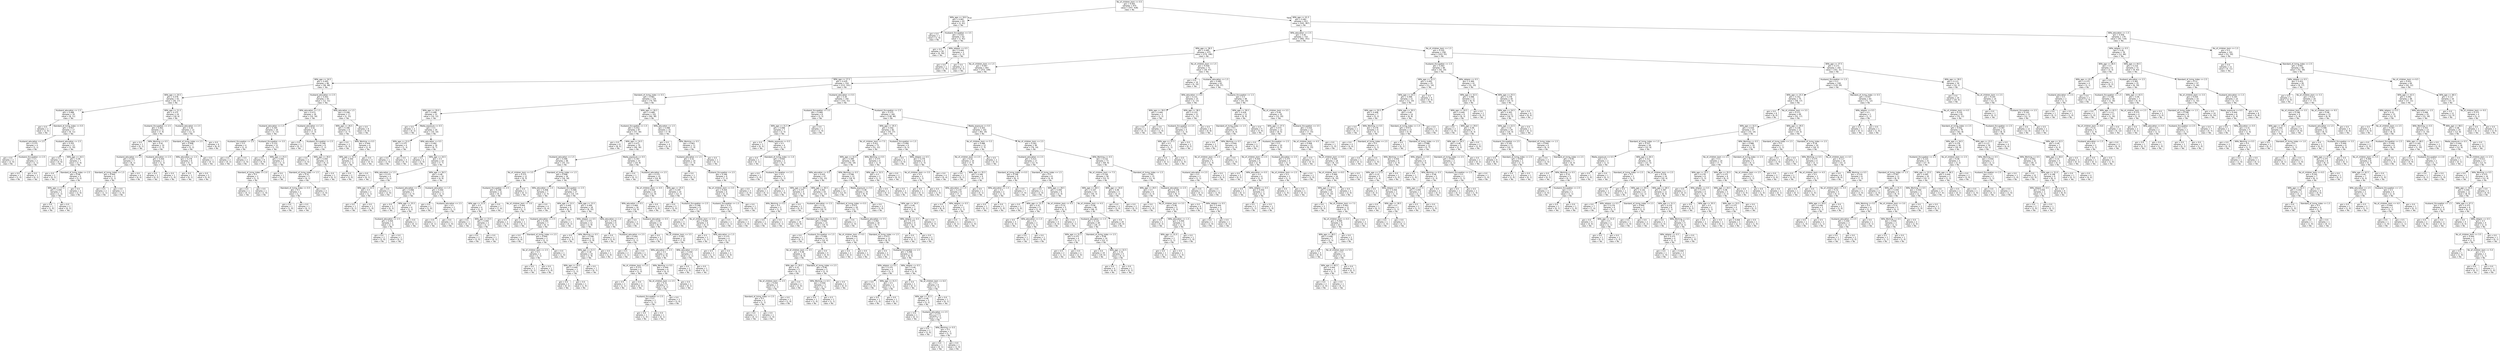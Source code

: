 digraph Tree {
node [shape=box, fontname="helvetica"] ;
edge [fontname="helvetica"] ;
0 [label="No_of_children_born <= 0.5\ngini = 0.493\nsamples = 975\nvalue = [547, 428]\nclass = No"] ;
1 [label="Wife_age <= 18.0\ngini = 0.061\nsamples = 63\nvalue = [2, 61]\nclass = Yes"] ;
0 -> 1 [labeldistance=2.5, labelangle=45, headlabel="True"] ;
2 [label="gini = 0.0\nsamples = 1\nvalue = [1, 0]\nclass = No"] ;
1 -> 2 ;
3 [label="Husband_Occupation <= 3.5\ngini = 0.032\nsamples = 62\nvalue = [1, 61]\nclass = Yes"] ;
1 -> 3 ;
4 [label="gini = 0.0\nsamples = 59\nvalue = [0, 59]\nclass = Yes"] ;
3 -> 4 ;
5 [label="Wife_religion <= 0.5\ngini = 0.444\nsamples = 3\nvalue = [1, 2]\nclass = Yes"] ;
3 -> 5 ;
6 [label="gini = 0.0\nsamples = 1\nvalue = [1, 0]\nclass = No"] ;
5 -> 6 ;
7 [label="gini = 0.0\nsamples = 2\nvalue = [0, 2]\nclass = Yes"] ;
5 -> 7 ;
8 [label="Wife_age <= 41.5\ngini = 0.481\nsamples = 912\nvalue = [545, 367]\nclass = No"] ;
0 -> 8 [labeldistance=2.5, labelangle=-45, headlabel="False"] ;
9 [label="Wife_education <= 2.5\ngini = 0.45\nsamples = 733\nvalue = [482, 251]\nclass = No"] ;
8 -> 9 ;
10 [label="Wife_age <= 36.5\ngini = 0.485\nsamples = 475\nvalue = [279, 196]\nclass = No"] ;
9 -> 10 ;
11 [label="No_of_children_born <= 1.5\ngini = 0.467\nsamples = 402\nvalue = [253, 149]\nclass = No"] ;
10 -> 11 ;
12 [label="Wife_age <= 24.5\ngini = 0.493\nsamples = 86\nvalue = [38, 48]\nclass = Yes"] ;
11 -> 12 ;
13 [label="Wife_age <= 20.5\ngini = 0.478\nsamples = 43\nvalue = [26, 17]\nclass = No"] ;
12 -> 13 ;
14 [label="Husband_education <= 1.5\ngini = 0.488\nsamples = 19\nvalue = [8, 11]\nclass = Yes"] ;
13 -> 14 ;
15 [label="gini = 0.0\nsamples = 2\nvalue = [2, 0]\nclass = No"] ;
14 -> 15 ;
16 [label="Standard_of_living_index <= 0.5\ngini = 0.457\nsamples = 17\nvalue = [6, 11]\nclass = Yes"] ;
14 -> 16 ;
17 [label="Husband_education <= 2.5\ngini = 0.375\nsamples = 4\nvalue = [3, 1]\nclass = No"] ;
16 -> 17 ;
18 [label="gini = 0.0\nsamples = 2\nvalue = [2, 0]\nclass = No"] ;
17 -> 18 ;
19 [label="Husband_Occupation <= 2.5\ngini = 0.5\nsamples = 2\nvalue = [1, 1]\nclass = No"] ;
17 -> 19 ;
20 [label="gini = 0.0\nsamples = 1\nvalue = [1, 0]\nclass = No"] ;
19 -> 20 ;
21 [label="gini = 0.0\nsamples = 1\nvalue = [0, 1]\nclass = Yes"] ;
19 -> 21 ;
22 [label="Husband_education <= 2.5\ngini = 0.355\nsamples = 13\nvalue = [3, 10]\nclass = Yes"] ;
16 -> 22 ;
23 [label="gini = 0.0\nsamples = 6\nvalue = [0, 6]\nclass = Yes"] ;
22 -> 23 ;
24 [label="Wife_age <= 16.5\ngini = 0.49\nsamples = 7\nvalue = [3, 4]\nclass = Yes"] ;
22 -> 24 ;
25 [label="gini = 0.0\nsamples = 2\nvalue = [0, 2]\nclass = Yes"] ;
24 -> 25 ;
26 [label="Standard_of_living_index <= 2.5\ngini = 0.48\nsamples = 5\nvalue = [3, 2]\nclass = No"] ;
24 -> 26 ;
27 [label="Wife_age <= 17.5\ngini = 0.444\nsamples = 3\nvalue = [1, 2]\nclass = Yes"] ;
26 -> 27 ;
28 [label="gini = 0.0\nsamples = 1\nvalue = [1, 0]\nclass = No"] ;
27 -> 28 ;
29 [label="gini = 0.0\nsamples = 2\nvalue = [0, 2]\nclass = Yes"] ;
27 -> 29 ;
30 [label="gini = 0.0\nsamples = 2\nvalue = [2, 0]\nclass = No"] ;
26 -> 30 ;
31 [label="Wife_age <= 21.5\ngini = 0.375\nsamples = 24\nvalue = [18, 6]\nclass = No"] ;
13 -> 31 ;
32 [label="Husband_Occupation <= 2.5\ngini = 0.463\nsamples = 11\nvalue = [7, 4]\nclass = No"] ;
31 -> 32 ;
33 [label="gini = 0.0\nsamples = 1\nvalue = [0, 1]\nclass = Yes"] ;
32 -> 33 ;
34 [label="Wife_Working <= 0.5\ngini = 0.42\nsamples = 10\nvalue = [7, 3]\nclass = No"] ;
32 -> 34 ;
35 [label="Husband_education <= 1.5\ngini = 0.245\nsamples = 7\nvalue = [6, 1]\nclass = No"] ;
34 -> 35 ;
36 [label="Standard_of_living_index <= 1.5\ngini = 0.444\nsamples = 3\nvalue = [2, 1]\nclass = No"] ;
35 -> 36 ;
37 [label="gini = 0.5\nsamples = 2\nvalue = [1, 1]\nclass = No"] ;
36 -> 37 ;
38 [label="gini = 0.0\nsamples = 1\nvalue = [1, 0]\nclass = No"] ;
36 -> 38 ;
39 [label="gini = 0.0\nsamples = 4\nvalue = [4, 0]\nclass = No"] ;
35 -> 39 ;
40 [label="Husband_education <= 2.5\ngini = 0.444\nsamples = 3\nvalue = [1, 2]\nclass = Yes"] ;
34 -> 40 ;
41 [label="gini = 0.0\nsamples = 2\nvalue = [0, 2]\nclass = Yes"] ;
40 -> 41 ;
42 [label="gini = 0.0\nsamples = 1\nvalue = [1, 0]\nclass = No"] ;
40 -> 42 ;
43 [label="Husband_education <= 2.5\ngini = 0.26\nsamples = 13\nvalue = [11, 2]\nclass = No"] ;
31 -> 43 ;
44 [label="Standard_of_living_index <= 2.5\ngini = 0.408\nsamples = 7\nvalue = [5, 2]\nclass = No"] ;
43 -> 44 ;
45 [label="Wife_education <= 1.5\ngini = 0.278\nsamples = 6\nvalue = [5, 1]\nclass = No"] ;
44 -> 45 ;
46 [label="gini = 0.0\nsamples = 1\nvalue = [0, 1]\nclass = Yes"] ;
45 -> 46 ;
47 [label="gini = 0.0\nsamples = 5\nvalue = [5, 0]\nclass = No"] ;
45 -> 47 ;
48 [label="gini = 0.0\nsamples = 1\nvalue = [0, 1]\nclass = Yes"] ;
44 -> 48 ;
49 [label="gini = 0.0\nsamples = 6\nvalue = [6, 0]\nclass = No"] ;
43 -> 49 ;
50 [label="Husband_education <= 2.5\ngini = 0.402\nsamples = 43\nvalue = [12, 31]\nclass = Yes"] ;
12 -> 50 ;
51 [label="Wife_education <= 1.5\ngini = 0.473\nsamples = 26\nvalue = [10, 16]\nclass = Yes"] ;
50 -> 51 ;
52 [label="Husband_education <= 1.5\ngini = 0.305\nsamples = 16\nvalue = [3, 13]\nclass = Yes"] ;
51 -> 52 ;
53 [label="Husband_Occupation <= 2.5\ngini = 0.5\nsamples = 4\nvalue = [2, 2]\nclass = No"] ;
52 -> 53 ;
54 [label="gini = 0.0\nsamples = 2\nvalue = [0, 2]\nclass = Yes"] ;
53 -> 54 ;
55 [label="gini = 0.0\nsamples = 2\nvalue = [2, 0]\nclass = No"] ;
53 -> 55 ;
56 [label="Husband_Occupation <= 3.5\ngini = 0.153\nsamples = 12\nvalue = [1, 11]\nclass = Yes"] ;
52 -> 56 ;
57 [label="gini = 0.0\nsamples = 9\nvalue = [0, 9]\nclass = Yes"] ;
56 -> 57 ;
58 [label="Wife_age <= 25.5\ngini = 0.444\nsamples = 3\nvalue = [1, 2]\nclass = Yes"] ;
56 -> 58 ;
59 [label="Standard_of_living_index <= 2.0\ngini = 0.5\nsamples = 2\nvalue = [1, 1]\nclass = No"] ;
58 -> 59 ;
60 [label="gini = 0.0\nsamples = 1\nvalue = [0, 1]\nclass = Yes"] ;
59 -> 60 ;
61 [label="gini = 0.0\nsamples = 1\nvalue = [1, 0]\nclass = No"] ;
59 -> 61 ;
62 [label="gini = 0.0\nsamples = 1\nvalue = [0, 1]\nclass = Yes"] ;
58 -> 62 ;
63 [label="Husband_education <= 1.5\ngini = 0.42\nsamples = 10\nvalue = [7, 3]\nclass = No"] ;
51 -> 63 ;
64 [label="gini = 0.0\nsamples = 1\nvalue = [0, 1]\nclass = Yes"] ;
63 -> 64 ;
65 [label="Husband_Occupation <= 2.5\ngini = 0.346\nsamples = 9\nvalue = [7, 2]\nclass = No"] ;
63 -> 65 ;
66 [label="gini = 0.0\nsamples = 3\nvalue = [3, 0]\nclass = No"] ;
65 -> 66 ;
67 [label="Wife_age <= 30.0\ngini = 0.444\nsamples = 6\nvalue = [4, 2]\nclass = No"] ;
65 -> 67 ;
68 [label="Standard_of_living_index <= 1.5\ngini = 0.32\nsamples = 5\nvalue = [4, 1]\nclass = No"] ;
67 -> 68 ;
69 [label="Standard_of_living_index <= 0.5\ngini = 0.5\nsamples = 2\nvalue = [1, 1]\nclass = No"] ;
68 -> 69 ;
70 [label="gini = 0.0\nsamples = 1\nvalue = [1, 0]\nclass = No"] ;
69 -> 70 ;
71 [label="gini = 0.0\nsamples = 1\nvalue = [0, 1]\nclass = Yes"] ;
69 -> 71 ;
72 [label="gini = 0.0\nsamples = 3\nvalue = [3, 0]\nclass = No"] ;
68 -> 72 ;
73 [label="gini = 0.0\nsamples = 1\nvalue = [0, 1]\nclass = Yes"] ;
67 -> 73 ;
74 [label="Wife_education <= 1.5\ngini = 0.208\nsamples = 17\nvalue = [2, 15]\nclass = Yes"] ;
50 -> 74 ;
75 [label="Wife_age <= 26.5\ngini = 0.346\nsamples = 9\nvalue = [2, 7]\nclass = Yes"] ;
74 -> 75 ;
76 [label="gini = 0.0\nsamples = 3\nvalue = [0, 3]\nclass = Yes"] ;
75 -> 76 ;
77 [label="Wife_Working <= 0.5\ngini = 0.444\nsamples = 6\nvalue = [2, 4]\nclass = Yes"] ;
75 -> 77 ;
78 [label="Wife_age <= 31.5\ngini = 0.444\nsamples = 3\nvalue = [2, 1]\nclass = No"] ;
77 -> 78 ;
79 [label="gini = 0.0\nsamples = 2\nvalue = [2, 0]\nclass = No"] ;
78 -> 79 ;
80 [label="gini = 0.0\nsamples = 1\nvalue = [0, 1]\nclass = Yes"] ;
78 -> 80 ;
81 [label="gini = 0.0\nsamples = 3\nvalue = [0, 3]\nclass = Yes"] ;
77 -> 81 ;
82 [label="gini = 0.0\nsamples = 8\nvalue = [0, 8]\nclass = Yes"] ;
74 -> 82 ;
83 [label="Wife_age <= 27.5\ngini = 0.435\nsamples = 316\nvalue = [215, 101]\nclass = No"] ;
11 -> 83 ;
84 [label="Standard_of_living_index <= 0.5\ngini = 0.481\nsamples = 124\nvalue = [74, 50]\nclass = No"] ;
83 -> 84 ;
85 [label="Wife_age <= 20.0\ngini = 0.496\nsamples = 22\nvalue = [10, 12]\nclass = Yes"] ;
84 -> 85 ;
86 [label="gini = 0.0\nsamples = 2\nvalue = [0, 2]\nclass = Yes"] ;
85 -> 86 ;
87 [label="Media_exposure <= 0.5\ngini = 0.5\nsamples = 20\nvalue = [10, 10]\nclass = No"] ;
85 -> 87 ;
88 [label="Wife_age <= 22.0\ngini = 0.375\nsamples = 4\nvalue = [1, 3]\nclass = Yes"] ;
87 -> 88 ;
89 [label="gini = 0.0\nsamples = 1\nvalue = [1, 0]\nclass = No"] ;
88 -> 89 ;
90 [label="gini = 0.0\nsamples = 3\nvalue = [0, 3]\nclass = Yes"] ;
88 -> 90 ;
91 [label="Wife_education <= 0.5\ngini = 0.492\nsamples = 16\nvalue = [9, 7]\nclass = No"] ;
87 -> 91 ;
92 [label="gini = 0.0\nsamples = 2\nvalue = [2, 0]\nclass = No"] ;
91 -> 92 ;
93 [label="Wife_age <= 24.5\ngini = 0.5\nsamples = 14\nvalue = [7, 7]\nclass = No"] ;
91 -> 93 ;
94 [label="Wife_education <= 1.5\ngini = 0.375\nsamples = 4\nvalue = [3, 1]\nclass = No"] ;
93 -> 94 ;
95 [label="Wife_age <= 22.5\ngini = 0.5\nsamples = 2\nvalue = [1, 1]\nclass = No"] ;
94 -> 95 ;
96 [label="gini = 0.0\nsamples = 1\nvalue = [0, 1]\nclass = Yes"] ;
95 -> 96 ;
97 [label="gini = 0.0\nsamples = 1\nvalue = [1, 0]\nclass = No"] ;
95 -> 97 ;
98 [label="gini = 0.0\nsamples = 2\nvalue = [2, 0]\nclass = No"] ;
94 -> 98 ;
99 [label="Wife_age <= 26.5\ngini = 0.48\nsamples = 10\nvalue = [4, 6]\nclass = Yes"] ;
93 -> 99 ;
100 [label="Husband_education <= 1.5\ngini = 0.408\nsamples = 7\nvalue = [2, 5]\nclass = Yes"] ;
99 -> 100 ;
101 [label="gini = 0.0\nsamples = 3\nvalue = [0, 3]\nclass = Yes"] ;
100 -> 101 ;
102 [label="Wife_age <= 25.5\ngini = 0.5\nsamples = 4\nvalue = [2, 2]\nclass = No"] ;
100 -> 102 ;
103 [label="Husband_education <= 2.5\ngini = 0.444\nsamples = 3\nvalue = [2, 1]\nclass = No"] ;
102 -> 103 ;
104 [label="gini = 0.0\nsamples = 2\nvalue = [2, 0]\nclass = No"] ;
103 -> 104 ;
105 [label="gini = 0.0\nsamples = 1\nvalue = [0, 1]\nclass = Yes"] ;
103 -> 105 ;
106 [label="gini = 0.0\nsamples = 1\nvalue = [0, 1]\nclass = Yes"] ;
102 -> 106 ;
107 [label="Husband_education <= 1.5\ngini = 0.444\nsamples = 3\nvalue = [2, 1]\nclass = No"] ;
99 -> 107 ;
108 [label="gini = 0.0\nsamples = 1\nvalue = [1, 0]\nclass = No"] ;
107 -> 108 ;
109 [label="Husband_education <= 2.5\ngini = 0.5\nsamples = 2\nvalue = [1, 1]\nclass = No"] ;
107 -> 109 ;
110 [label="gini = 0.0\nsamples = 1\nvalue = [0, 1]\nclass = Yes"] ;
109 -> 110 ;
111 [label="gini = 0.0\nsamples = 1\nvalue = [1, 0]\nclass = No"] ;
109 -> 111 ;
112 [label="Wife_age <= 26.5\ngini = 0.468\nsamples = 102\nvalue = [64, 38]\nclass = No"] ;
84 -> 112 ;
113 [label="Husband_Occupation <= 1.5\ngini = 0.452\nsamples = 87\nvalue = [57, 30]\nclass = No"] ;
112 -> 113 ;
114 [label="gini = 0.0\nsamples = 8\nvalue = [8, 0]\nclass = No"] ;
113 -> 114 ;
115 [label="Wife_age <= 24.5\ngini = 0.471\nsamples = 79\nvalue = [49, 30]\nclass = No"] ;
113 -> 115 ;
116 [label="Husband_education <= 1.5\ngini = 0.496\nsamples = 46\nvalue = [25, 21]\nclass = No"] ;
115 -> 116 ;
117 [label="No_of_children_born <= 3.5\ngini = 0.375\nsamples = 12\nvalue = [9, 3]\nclass = No"] ;
116 -> 117 ;
118 [label="Husband_Occupation <= 2.5\ngini = 0.298\nsamples = 11\nvalue = [9, 2]\nclass = No"] ;
117 -> 118 ;
119 [label="Wife_age <= 21.0\ngini = 0.5\nsamples = 4\nvalue = [2, 2]\nclass = No"] ;
118 -> 119 ;
120 [label="gini = 0.0\nsamples = 1\nvalue = [0, 1]\nclass = Yes"] ;
119 -> 120 ;
121 [label="Wife_age <= 23.5\ngini = 0.444\nsamples = 3\nvalue = [2, 1]\nclass = No"] ;
119 -> 121 ;
122 [label="gini = 0.0\nsamples = 2\nvalue = [2, 0]\nclass = No"] ;
121 -> 122 ;
123 [label="gini = 0.0\nsamples = 1\nvalue = [0, 1]\nclass = Yes"] ;
121 -> 123 ;
124 [label="gini = 0.0\nsamples = 7\nvalue = [7, 0]\nclass = No"] ;
118 -> 124 ;
125 [label="gini = 0.0\nsamples = 1\nvalue = [0, 1]\nclass = Yes"] ;
117 -> 125 ;
126 [label="Standard_of_living_index <= 1.5\ngini = 0.498\nsamples = 34\nvalue = [16, 18]\nclass = Yes"] ;
116 -> 126 ;
127 [label="Wife_education <= 1.5\ngini = 0.408\nsamples = 7\nvalue = [2, 5]\nclass = Yes"] ;
126 -> 127 ;
128 [label="No_of_children_born <= 3.0\ngini = 0.444\nsamples = 3\nvalue = [2, 1]\nclass = No"] ;
127 -> 128 ;
129 [label="gini = 0.0\nsamples = 2\nvalue = [2, 0]\nclass = No"] ;
128 -> 129 ;
130 [label="gini = 0.0\nsamples = 1\nvalue = [0, 1]\nclass = Yes"] ;
128 -> 130 ;
131 [label="gini = 0.0\nsamples = 4\nvalue = [0, 4]\nclass = Yes"] ;
127 -> 131 ;
132 [label="Husband_Occupation <= 2.5\ngini = 0.499\nsamples = 27\nvalue = [14, 13]\nclass = No"] ;
126 -> 132 ;
133 [label="Wife_age <= 23.5\ngini = 0.444\nsamples = 9\nvalue = [6, 3]\nclass = No"] ;
132 -> 133 ;
134 [label="Husband_education <= 2.5\ngini = 0.245\nsamples = 7\nvalue = [6, 1]\nclass = No"] ;
133 -> 134 ;
135 [label="gini = 0.0\nsamples = 4\nvalue = [4, 0]\nclass = No"] ;
134 -> 135 ;
136 [label="Standard_of_living_index <= 2.5\ngini = 0.444\nsamples = 3\nvalue = [2, 1]\nclass = No"] ;
134 -> 136 ;
137 [label="No_of_children_born <= 2.5\ngini = 0.5\nsamples = 2\nvalue = [1, 1]\nclass = No"] ;
136 -> 137 ;
138 [label="gini = 0.0\nsamples = 1\nvalue = [0, 1]\nclass = Yes"] ;
137 -> 138 ;
139 [label="gini = 0.0\nsamples = 1\nvalue = [1, 0]\nclass = No"] ;
137 -> 139 ;
140 [label="gini = 0.0\nsamples = 1\nvalue = [1, 0]\nclass = No"] ;
136 -> 140 ;
141 [label="gini = 0.0\nsamples = 2\nvalue = [0, 2]\nclass = Yes"] ;
133 -> 141 ;
142 [label="Wife_age <= 23.5\ngini = 0.494\nsamples = 18\nvalue = [8, 10]\nclass = Yes"] ;
132 -> 142 ;
143 [label="Wife_religion <= 0.5\ngini = 0.375\nsamples = 12\nvalue = [3, 9]\nclass = Yes"] ;
142 -> 143 ;
144 [label="gini = 0.0\nsamples = 1\nvalue = [1, 0]\nclass = No"] ;
143 -> 144 ;
145 [label="Wife_Working <= 0.5\ngini = 0.298\nsamples = 11\nvalue = [2, 9]\nclass = Yes"] ;
143 -> 145 ;
146 [label="Wife_age <= 21.5\ngini = 0.18\nsamples = 10\nvalue = [1, 9]\nclass = Yes"] ;
145 -> 146 ;
147 [label="Wife_age <= 20.5\ngini = 0.444\nsamples = 3\nvalue = [1, 2]\nclass = Yes"] ;
146 -> 147 ;
148 [label="gini = 0.0\nsamples = 2\nvalue = [0, 2]\nclass = Yes"] ;
147 -> 148 ;
149 [label="gini = 0.0\nsamples = 1\nvalue = [1, 0]\nclass = No"] ;
147 -> 149 ;
150 [label="gini = 0.0\nsamples = 7\nvalue = [0, 7]\nclass = Yes"] ;
146 -> 150 ;
151 [label="gini = 0.0\nsamples = 1\nvalue = [1, 0]\nclass = No"] ;
145 -> 151 ;
152 [label="Wife_education <= 1.5\ngini = 0.278\nsamples = 6\nvalue = [5, 1]\nclass = No"] ;
142 -> 152 ;
153 [label="gini = 0.0\nsamples = 3\nvalue = [3, 0]\nclass = No"] ;
152 -> 153 ;
154 [label="Husband_education <= 2.5\ngini = 0.444\nsamples = 3\nvalue = [2, 1]\nclass = No"] ;
152 -> 154 ;
155 [label="gini = 0.5\nsamples = 2\nvalue = [1, 1]\nclass = No"] ;
154 -> 155 ;
156 [label="gini = 0.0\nsamples = 1\nvalue = [1, 0]\nclass = No"] ;
154 -> 156 ;
157 [label="Media_exposure <= 0.5\ngini = 0.397\nsamples = 33\nvalue = [24, 9]\nclass = No"] ;
115 -> 157 ;
158 [label="gini = 0.0\nsamples = 1\nvalue = [0, 1]\nclass = Yes"] ;
157 -> 158 ;
159 [label="Husband_education <= 2.5\ngini = 0.375\nsamples = 32\nvalue = [24, 8]\nclass = No"] ;
157 -> 159 ;
160 [label="No_of_children_born <= 4.5\ngini = 0.444\nsamples = 18\nvalue = [12, 6]\nclass = No"] ;
159 -> 160 ;
161 [label="Wife_education <= 0.5\ngini = 0.469\nsamples = 16\nvalue = [10, 6]\nclass = No"] ;
160 -> 161 ;
162 [label="gini = 0.0\nsamples = 2\nvalue = [2, 0]\nclass = No"] ;
161 -> 162 ;
163 [label="Husband_education <= 0.5\ngini = 0.49\nsamples = 14\nvalue = [8, 6]\nclass = No"] ;
161 -> 163 ;
164 [label="gini = 0.0\nsamples = 1\nvalue = [1, 0]\nclass = No"] ;
163 -> 164 ;
165 [label="No_of_children_born <= 3.5\ngini = 0.497\nsamples = 13\nvalue = [7, 6]\nclass = No"] ;
163 -> 165 ;
166 [label="Wife_education <= 1.5\ngini = 0.5\nsamples = 10\nvalue = [5, 5]\nclass = No"] ;
165 -> 166 ;
167 [label="No_of_children_born <= 2.5\ngini = 0.375\nsamples = 4\nvalue = [1, 3]\nclass = Yes"] ;
166 -> 167 ;
168 [label="gini = 0.5\nsamples = 2\nvalue = [1, 1]\nclass = No"] ;
167 -> 168 ;
169 [label="gini = 0.0\nsamples = 2\nvalue = [0, 2]\nclass = Yes"] ;
167 -> 169 ;
170 [label="Wife_Working <= 0.5\ngini = 0.444\nsamples = 6\nvalue = [4, 2]\nclass = No"] ;
166 -> 170 ;
171 [label="No_of_children_born <= 2.5\ngini = 0.32\nsamples = 5\nvalue = [4, 1]\nclass = No"] ;
170 -> 171 ;
172 [label="Husband_Occupation <= 2.5\ngini = 0.5\nsamples = 2\nvalue = [1, 1]\nclass = No"] ;
171 -> 172 ;
173 [label="gini = 0.0\nsamples = 1\nvalue = [1, 0]\nclass = No"] ;
172 -> 173 ;
174 [label="gini = 0.0\nsamples = 1\nvalue = [0, 1]\nclass = Yes"] ;
172 -> 174 ;
175 [label="gini = 0.0\nsamples = 3\nvalue = [3, 0]\nclass = No"] ;
171 -> 175 ;
176 [label="gini = 0.0\nsamples = 1\nvalue = [0, 1]\nclass = Yes"] ;
170 -> 176 ;
177 [label="Wife_education <= 1.5\ngini = 0.444\nsamples = 3\nvalue = [2, 1]\nclass = No"] ;
165 -> 177 ;
178 [label="gini = 0.0\nsamples = 2\nvalue = [2, 0]\nclass = No"] ;
177 -> 178 ;
179 [label="gini = 0.0\nsamples = 1\nvalue = [0, 1]\nclass = Yes"] ;
177 -> 179 ;
180 [label="gini = 0.0\nsamples = 2\nvalue = [2, 0]\nclass = No"] ;
160 -> 180 ;
181 [label="Wife_age <= 25.5\ngini = 0.245\nsamples = 14\nvalue = [12, 2]\nclass = No"] ;
159 -> 181 ;
182 [label="gini = 0.0\nsamples = 5\nvalue = [5, 0]\nclass = No"] ;
181 -> 182 ;
183 [label="Husband_Occupation <= 2.5\ngini = 0.346\nsamples = 9\nvalue = [7, 2]\nclass = No"] ;
181 -> 183 ;
184 [label="gini = 0.0\nsamples = 3\nvalue = [3, 0]\nclass = No"] ;
183 -> 184 ;
185 [label="No_of_children_born <= 2.5\ngini = 0.444\nsamples = 6\nvalue = [4, 2]\nclass = No"] ;
183 -> 185 ;
186 [label="gini = 0.5\nsamples = 2\nvalue = [1, 1]\nclass = No"] ;
185 -> 186 ;
187 [label="Wife_education <= 1.5\ngini = 0.375\nsamples = 4\nvalue = [3, 1]\nclass = No"] ;
185 -> 187 ;
188 [label="gini = 0.5\nsamples = 2\nvalue = [1, 1]\nclass = No"] ;
187 -> 188 ;
189 [label="gini = 0.0\nsamples = 2\nvalue = [2, 0]\nclass = No"] ;
187 -> 189 ;
190 [label="Wife_education <= 1.5\ngini = 0.498\nsamples = 15\nvalue = [7, 8]\nclass = Yes"] ;
112 -> 190 ;
191 [label="gini = 0.0\nsamples = 4\nvalue = [0, 4]\nclass = Yes"] ;
190 -> 191 ;
192 [label="Wife_Working <= 0.5\ngini = 0.463\nsamples = 11\nvalue = [7, 4]\nclass = No"] ;
190 -> 192 ;
193 [label="Husband_education <= 1.5\ngini = 0.42\nsamples = 10\nvalue = [7, 3]\nclass = No"] ;
192 -> 193 ;
194 [label="gini = 0.0\nsamples = 1\nvalue = [0, 1]\nclass = Yes"] ;
193 -> 194 ;
195 [label="Husband_Occupation <= 2.5\ngini = 0.346\nsamples = 9\nvalue = [7, 2]\nclass = No"] ;
193 -> 195 ;
196 [label="No_of_children_born <= 3.5\ngini = 0.444\nsamples = 6\nvalue = [4, 2]\nclass = No"] ;
195 -> 196 ;
197 [label="Husband_Occupation <= 1.5\ngini = 0.32\nsamples = 5\nvalue = [4, 1]\nclass = No"] ;
196 -> 197 ;
198 [label="gini = 0.5\nsamples = 2\nvalue = [1, 1]\nclass = No"] ;
197 -> 198 ;
199 [label="gini = 0.0\nsamples = 3\nvalue = [3, 0]\nclass = No"] ;
197 -> 199 ;
200 [label="gini = 0.0\nsamples = 1\nvalue = [0, 1]\nclass = Yes"] ;
196 -> 200 ;
201 [label="gini = 0.0\nsamples = 3\nvalue = [3, 0]\nclass = No"] ;
195 -> 201 ;
202 [label="gini = 0.0\nsamples = 1\nvalue = [0, 1]\nclass = Yes"] ;
192 -> 202 ;
203 [label="Husband_education <= 0.5\ngini = 0.39\nsamples = 192\nvalue = [141, 51]\nclass = No"] ;
83 -> 203 ;
204 [label="Husband_Occupation <= 3.5\ngini = 0.469\nsamples = 8\nvalue = [3, 5]\nclass = Yes"] ;
203 -> 204 ;
205 [label="Wife_age <= 31.5\ngini = 0.408\nsamples = 7\nvalue = [2, 5]\nclass = Yes"] ;
204 -> 205 ;
206 [label="gini = 0.0\nsamples = 3\nvalue = [0, 3]\nclass = Yes"] ;
205 -> 206 ;
207 [label="Media_exposure <= 0.5\ngini = 0.5\nsamples = 4\nvalue = [2, 2]\nclass = No"] ;
205 -> 207 ;
208 [label="gini = 0.0\nsamples = 1\nvalue = [0, 1]\nclass = Yes"] ;
207 -> 208 ;
209 [label="Standard_of_living_index <= 1.0\ngini = 0.444\nsamples = 3\nvalue = [2, 1]\nclass = No"] ;
207 -> 209 ;
210 [label="gini = 0.0\nsamples = 1\nvalue = [1, 0]\nclass = No"] ;
209 -> 210 ;
211 [label="Husband_Occupation <= 2.5\ngini = 0.5\nsamples = 2\nvalue = [1, 1]\nclass = No"] ;
209 -> 211 ;
212 [label="gini = 0.0\nsamples = 1\nvalue = [0, 1]\nclass = Yes"] ;
211 -> 212 ;
213 [label="gini = 0.0\nsamples = 1\nvalue = [1, 0]\nclass = No"] ;
211 -> 213 ;
214 [label="gini = 0.0\nsamples = 1\nvalue = [1, 0]\nclass = No"] ;
204 -> 214 ;
215 [label="Husband_Occupation <= 2.5\ngini = 0.375\nsamples = 184\nvalue = [138, 46]\nclass = No"] ;
203 -> 215 ;
216 [label="Wife_age <= 35.5\ngini = 0.442\nsamples = 82\nvalue = [55, 27]\nclass = No"] ;
215 -> 216 ;
217 [label="No_of_children_born <= 7.5\ngini = 0.421\nsamples = 73\nvalue = [51, 22]\nclass = No"] ;
216 -> 217 ;
218 [label="Wife_age <= 32.5\ngini = 0.399\nsamples = 69\nvalue = [50, 19]\nclass = No"] ;
217 -> 218 ;
219 [label="Wife_education <= 0.5\ngini = 0.435\nsamples = 47\nvalue = [32, 15]\nclass = No"] ;
218 -> 219 ;
220 [label="Wife_age <= 28.5\ngini = 0.375\nsamples = 4\nvalue = [1, 3]\nclass = Yes"] ;
219 -> 220 ;
221 [label="Wife_Working <= 0.5\ngini = 0.5\nsamples = 2\nvalue = [1, 1]\nclass = No"] ;
220 -> 221 ;
222 [label="gini = 0.0\nsamples = 1\nvalue = [1, 0]\nclass = No"] ;
221 -> 222 ;
223 [label="gini = 0.0\nsamples = 1\nvalue = [0, 1]\nclass = Yes"] ;
221 -> 223 ;
224 [label="gini = 0.0\nsamples = 2\nvalue = [0, 2]\nclass = Yes"] ;
220 -> 224 ;
225 [label="Wife_age <= 30.5\ngini = 0.402\nsamples = 43\nvalue = [31, 12]\nclass = No"] ;
219 -> 225 ;
226 [label="Husband_education <= 2.5\ngini = 0.32\nsamples = 25\nvalue = [20, 5]\nclass = No"] ;
225 -> 226 ;
227 [label="gini = 0.0\nsamples = 10\nvalue = [10, 0]\nclass = No"] ;
226 -> 227 ;
228 [label="Standard_of_living_index <= 0.5\ngini = 0.444\nsamples = 15\nvalue = [10, 5]\nclass = No"] ;
226 -> 228 ;
229 [label="gini = 0.0\nsamples = 1\nvalue = [0, 1]\nclass = Yes"] ;
228 -> 229 ;
230 [label="Husband_Occupation <= 1.5\ngini = 0.408\nsamples = 14\nvalue = [10, 4]\nclass = No"] ;
228 -> 230 ;
231 [label="No_of_children_born <= 3.5\ngini = 0.48\nsamples = 10\nvalue = [6, 4]\nclass = No"] ;
230 -> 231 ;
232 [label="Wife_age <= 29.5\ngini = 0.32\nsamples = 5\nvalue = [4, 1]\nclass = No"] ;
231 -> 232 ;
233 [label="No_of_children_born <= 2.5\ngini = 0.444\nsamples = 3\nvalue = [2, 1]\nclass = No"] ;
232 -> 233 ;
234 [label="Standard_of_living_index <= 2.5\ngini = 0.5\nsamples = 2\nvalue = [1, 1]\nclass = No"] ;
233 -> 234 ;
235 [label="gini = 0.0\nsamples = 1\nvalue = [0, 1]\nclass = Yes"] ;
234 -> 235 ;
236 [label="gini = 0.0\nsamples = 1\nvalue = [1, 0]\nclass = No"] ;
234 -> 236 ;
237 [label="gini = 0.0\nsamples = 1\nvalue = [1, 0]\nclass = No"] ;
233 -> 237 ;
238 [label="gini = 0.0\nsamples = 2\nvalue = [2, 0]\nclass = No"] ;
232 -> 238 ;
239 [label="Standard_of_living_index <= 2.5\ngini = 0.48\nsamples = 5\nvalue = [2, 3]\nclass = Yes"] ;
231 -> 239 ;
240 [label="Wife_Working <= 0.5\ngini = 0.444\nsamples = 3\nvalue = [2, 1]\nclass = No"] ;
239 -> 240 ;
241 [label="gini = 0.0\nsamples = 1\nvalue = [1, 0]\nclass = No"] ;
240 -> 241 ;
242 [label="gini = 0.5\nsamples = 2\nvalue = [1, 1]\nclass = No"] ;
240 -> 242 ;
243 [label="gini = 0.0\nsamples = 2\nvalue = [0, 2]\nclass = Yes"] ;
239 -> 243 ;
244 [label="gini = 0.0\nsamples = 4\nvalue = [4, 0]\nclass = No"] ;
230 -> 244 ;
245 [label="Standard_of_living_index <= 0.5\ngini = 0.475\nsamples = 18\nvalue = [11, 7]\nclass = No"] ;
225 -> 245 ;
246 [label="gini = 0.0\nsamples = 2\nvalue = [2, 0]\nclass = No"] ;
245 -> 246 ;
247 [label="Husband_education <= 1.5\ngini = 0.492\nsamples = 16\nvalue = [9, 7]\nclass = No"] ;
245 -> 247 ;
248 [label="No_of_children_born <= 4.5\ngini = 0.444\nsamples = 3\nvalue = [1, 2]\nclass = Yes"] ;
247 -> 248 ;
249 [label="gini = 0.0\nsamples = 2\nvalue = [0, 2]\nclass = Yes"] ;
248 -> 249 ;
250 [label="gini = 0.0\nsamples = 1\nvalue = [1, 0]\nclass = No"] ;
248 -> 250 ;
251 [label="Standard_of_living_index <= 1.5\ngini = 0.473\nsamples = 13\nvalue = [8, 5]\nclass = No"] ;
247 -> 251 ;
252 [label="gini = 0.0\nsamples = 2\nvalue = [2, 0]\nclass = No"] ;
251 -> 252 ;
253 [label="Husband_Occupation <= 1.5\ngini = 0.496\nsamples = 11\nvalue = [6, 5]\nclass = No"] ;
251 -> 253 ;
254 [label="Wife_religion <= 0.5\ngini = 0.375\nsamples = 4\nvalue = [3, 1]\nclass = No"] ;
253 -> 254 ;
255 [label="gini = 0.0\nsamples = 2\nvalue = [2, 0]\nclass = No"] ;
254 -> 255 ;
256 [label="Wife_age <= 31.5\ngini = 0.5\nsamples = 2\nvalue = [1, 1]\nclass = No"] ;
254 -> 256 ;
257 [label="gini = 0.0\nsamples = 1\nvalue = [1, 0]\nclass = No"] ;
256 -> 257 ;
258 [label="gini = 0.0\nsamples = 1\nvalue = [0, 1]\nclass = Yes"] ;
256 -> 258 ;
259 [label="Wife_religion <= 0.5\ngini = 0.49\nsamples = 7\nvalue = [3, 4]\nclass = Yes"] ;
253 -> 259 ;
260 [label="gini = 0.0\nsamples = 1\nvalue = [0, 1]\nclass = Yes"] ;
259 -> 260 ;
261 [label="No_of_children_born <= 6.0\ngini = 0.5\nsamples = 6\nvalue = [3, 3]\nclass = No"] ;
259 -> 261 ;
262 [label="Wife_age <= 31.5\ngini = 0.48\nsamples = 5\nvalue = [3, 2]\nclass = No"] ;
261 -> 262 ;
263 [label="gini = 0.0\nsamples = 1\nvalue = [0, 1]\nclass = Yes"] ;
262 -> 263 ;
264 [label="Husband_education <= 2.5\ngini = 0.375\nsamples = 4\nvalue = [3, 1]\nclass = No"] ;
262 -> 264 ;
265 [label="gini = 0.0\nsamples = 2\nvalue = [2, 0]\nclass = No"] ;
264 -> 265 ;
266 [label="Wife_Working <= 0.5\ngini = 0.5\nsamples = 2\nvalue = [1, 1]\nclass = No"] ;
264 -> 266 ;
267 [label="gini = 0.0\nsamples = 1\nvalue = [0, 1]\nclass = Yes"] ;
266 -> 267 ;
268 [label="gini = 0.0\nsamples = 1\nvalue = [1, 0]\nclass = No"] ;
266 -> 268 ;
269 [label="gini = 0.0\nsamples = 1\nvalue = [0, 1]\nclass = Yes"] ;
261 -> 269 ;
270 [label="Wife_Working <= 0.5\ngini = 0.298\nsamples = 22\nvalue = [18, 4]\nclass = No"] ;
218 -> 270 ;
271 [label="gini = 0.0\nsamples = 12\nvalue = [12, 0]\nclass = No"] ;
270 -> 271 ;
272 [label="Media_exposure <= 0.5\ngini = 0.48\nsamples = 10\nvalue = [6, 4]\nclass = No"] ;
270 -> 272 ;
273 [label="gini = 0.0\nsamples = 3\nvalue = [3, 0]\nclass = No"] ;
272 -> 273 ;
274 [label="Wife_age <= 34.0\ngini = 0.49\nsamples = 7\nvalue = [3, 4]\nclass = Yes"] ;
272 -> 274 ;
275 [label="Wife_religion <= 0.5\ngini = 0.375\nsamples = 4\nvalue = [3, 1]\nclass = No"] ;
274 -> 275 ;
276 [label="gini = 0.0\nsamples = 1\nvalue = [0, 1]\nclass = Yes"] ;
275 -> 276 ;
277 [label="gini = 0.0\nsamples = 3\nvalue = [3, 0]\nclass = No"] ;
275 -> 277 ;
278 [label="gini = 0.0\nsamples = 3\nvalue = [0, 3]\nclass = Yes"] ;
274 -> 278 ;
279 [label="Wife_Working <= 0.5\ngini = 0.375\nsamples = 4\nvalue = [1, 3]\nclass = Yes"] ;
217 -> 279 ;
280 [label="Wife_age <= 32.5\ngini = 0.5\nsamples = 2\nvalue = [1, 1]\nclass = No"] ;
279 -> 280 ;
281 [label="gini = 0.0\nsamples = 1\nvalue = [0, 1]\nclass = Yes"] ;
280 -> 281 ;
282 [label="gini = 0.0\nsamples = 1\nvalue = [1, 0]\nclass = No"] ;
280 -> 282 ;
283 [label="gini = 0.0\nsamples = 2\nvalue = [0, 2]\nclass = Yes"] ;
279 -> 283 ;
284 [label="Husband_Occupation <= 1.5\ngini = 0.494\nsamples = 9\nvalue = [4, 5]\nclass = Yes"] ;
216 -> 284 ;
285 [label="gini = 0.0\nsamples = 3\nvalue = [3, 0]\nclass = No"] ;
284 -> 285 ;
286 [label="Wife_religion <= 0.5\ngini = 0.278\nsamples = 6\nvalue = [1, 5]\nclass = Yes"] ;
284 -> 286 ;
287 [label="No_of_children_born <= 3.5\ngini = 0.5\nsamples = 2\nvalue = [1, 1]\nclass = No"] ;
286 -> 287 ;
288 [label="gini = 0.0\nsamples = 1\nvalue = [0, 1]\nclass = Yes"] ;
287 -> 288 ;
289 [label="gini = 0.0\nsamples = 1\nvalue = [1, 0]\nclass = No"] ;
287 -> 289 ;
290 [label="gini = 0.0\nsamples = 4\nvalue = [0, 4]\nclass = Yes"] ;
286 -> 290 ;
291 [label="Media_exposure <= 0.5\ngini = 0.303\nsamples = 102\nvalue = [83, 19]\nclass = No"] ;
215 -> 291 ;
292 [label="No_of_children_born <= 5.5\ngini = 0.486\nsamples = 12\nvalue = [7, 5]\nclass = No"] ;
291 -> 292 ;
293 [label="No_of_children_born <= 2.5\ngini = 0.42\nsamples = 10\nvalue = [7, 3]\nclass = No"] ;
292 -> 293 ;
294 [label="gini = 0.0\nsamples = 1\nvalue = [0, 1]\nclass = Yes"] ;
293 -> 294 ;
295 [label="Wife_age <= 35.5\ngini = 0.346\nsamples = 9\nvalue = [7, 2]\nclass = No"] ;
293 -> 295 ;
296 [label="Wife_education <= 1.5\ngini = 0.219\nsamples = 8\nvalue = [7, 1]\nclass = No"] ;
295 -> 296 ;
297 [label="gini = 0.0\nsamples = 6\nvalue = [6, 0]\nclass = No"] ;
296 -> 297 ;
298 [label="Wife_religion <= 0.5\ngini = 0.5\nsamples = 2\nvalue = [1, 1]\nclass = No"] ;
296 -> 298 ;
299 [label="gini = 0.0\nsamples = 1\nvalue = [0, 1]\nclass = Yes"] ;
298 -> 299 ;
300 [label="gini = 0.0\nsamples = 1\nvalue = [1, 0]\nclass = No"] ;
298 -> 300 ;
301 [label="gini = 0.0\nsamples = 1\nvalue = [0, 1]\nclass = Yes"] ;
295 -> 301 ;
302 [label="gini = 0.0\nsamples = 2\nvalue = [0, 2]\nclass = Yes"] ;
292 -> 302 ;
303 [label="No_of_children_born <= 2.5\ngini = 0.263\nsamples = 90\nvalue = [76, 14]\nclass = No"] ;
291 -> 303 ;
304 [label="Husband_education <= 2.5\ngini = 0.415\nsamples = 17\nvalue = [12, 5]\nclass = No"] ;
303 -> 304 ;
305 [label="Standard_of_living_index <= 0.5\ngini = 0.198\nsamples = 9\nvalue = [8, 1]\nclass = No"] ;
304 -> 305 ;
306 [label="Wife_education <= 1.5\ngini = 0.5\nsamples = 2\nvalue = [1, 1]\nclass = No"] ;
305 -> 306 ;
307 [label="gini = 0.0\nsamples = 1\nvalue = [0, 1]\nclass = Yes"] ;
306 -> 307 ;
308 [label="gini = 0.0\nsamples = 1\nvalue = [1, 0]\nclass = No"] ;
306 -> 308 ;
309 [label="gini = 0.0\nsamples = 7\nvalue = [7, 0]\nclass = No"] ;
305 -> 309 ;
310 [label="Standard_of_living_index <= 1.5\ngini = 0.5\nsamples = 8\nvalue = [4, 4]\nclass = No"] ;
304 -> 310 ;
311 [label="gini = 0.0\nsamples = 2\nvalue = [2, 0]\nclass = No"] ;
310 -> 311 ;
312 [label="Wife_age <= 28.5\ngini = 0.444\nsamples = 6\nvalue = [2, 4]\nclass = Yes"] ;
310 -> 312 ;
313 [label="gini = 0.0\nsamples = 1\nvalue = [1, 0]\nclass = No"] ;
312 -> 313 ;
314 [label="Wife_age <= 31.5\ngini = 0.32\nsamples = 5\nvalue = [1, 4]\nclass = Yes"] ;
312 -> 314 ;
315 [label="gini = 0.0\nsamples = 3\nvalue = [0, 3]\nclass = Yes"] ;
314 -> 315 ;
316 [label="Wife_education <= 1.5\ngini = 0.5\nsamples = 2\nvalue = [1, 1]\nclass = No"] ;
314 -> 316 ;
317 [label="gini = 0.0\nsamples = 1\nvalue = [0, 1]\nclass = Yes"] ;
316 -> 317 ;
318 [label="gini = 0.0\nsamples = 1\nvalue = [1, 0]\nclass = No"] ;
316 -> 318 ;
319 [label="Wife_Working <= 0.5\ngini = 0.216\nsamples = 73\nvalue = [64, 9]\nclass = No"] ;
303 -> 319 ;
320 [label="No_of_children_born <= 7.5\ngini = 0.158\nsamples = 58\nvalue = [53, 5]\nclass = No"] ;
319 -> 320 ;
321 [label="Wife_age <= 28.5\ngini = 0.107\nsamples = 53\nvalue = [50, 3]\nclass = No"] ;
320 -> 321 ;
322 [label="No_of_children_born <= 4.5\ngini = 0.32\nsamples = 5\nvalue = [4, 1]\nclass = No"] ;
321 -> 322 ;
323 [label="gini = 0.0\nsamples = 4\nvalue = [4, 0]\nclass = No"] ;
322 -> 323 ;
324 [label="gini = 0.0\nsamples = 1\nvalue = [0, 1]\nclass = Yes"] ;
322 -> 324 ;
325 [label="No_of_children_born <= 4.5\ngini = 0.08\nsamples = 48\nvalue = [46, 2]\nclass = No"] ;
321 -> 325 ;
326 [label="Husband_education <= 1.5\ngini = 0.133\nsamples = 28\nvalue = [26, 2]\nclass = No"] ;
325 -> 326 ;
327 [label="Wife_age <= 31.5\ngini = 0.375\nsamples = 4\nvalue = [3, 1]\nclass = No"] ;
326 -> 327 ;
328 [label="gini = 0.5\nsamples = 2\nvalue = [1, 1]\nclass = No"] ;
327 -> 328 ;
329 [label="gini = 0.0\nsamples = 2\nvalue = [2, 0]\nclass = No"] ;
327 -> 329 ;
330 [label="Standard_of_living_index <= 2.5\ngini = 0.08\nsamples = 24\nvalue = [23, 1]\nclass = No"] ;
326 -> 330 ;
331 [label="gini = 0.0\nsamples = 19\nvalue = [19, 0]\nclass = No"] ;
330 -> 331 ;
332 [label="Wife_age <= 32.5\ngini = 0.32\nsamples = 5\nvalue = [4, 1]\nclass = No"] ;
330 -> 332 ;
333 [label="gini = 0.0\nsamples = 4\nvalue = [4, 0]\nclass = No"] ;
332 -> 333 ;
334 [label="gini = 0.0\nsamples = 1\nvalue = [0, 1]\nclass = Yes"] ;
332 -> 334 ;
335 [label="gini = 0.0\nsamples = 20\nvalue = [20, 0]\nclass = No"] ;
325 -> 335 ;
336 [label="Wife_age <= 34.0\ngini = 0.48\nsamples = 5\nvalue = [3, 2]\nclass = No"] ;
320 -> 336 ;
337 [label="gini = 0.0\nsamples = 3\nvalue = [3, 0]\nclass = No"] ;
336 -> 337 ;
338 [label="gini = 0.0\nsamples = 2\nvalue = [0, 2]\nclass = Yes"] ;
336 -> 338 ;
339 [label="Standard_of_living_index <= 1.5\ngini = 0.391\nsamples = 15\nvalue = [11, 4]\nclass = No"] ;
319 -> 339 ;
340 [label="Wife_age <= 29.5\ngini = 0.5\nsamples = 6\nvalue = [3, 3]\nclass = No"] ;
339 -> 340 ;
341 [label="gini = 0.0\nsamples = 1\nvalue = [1, 0]\nclass = No"] ;
340 -> 341 ;
342 [label="No_of_children_born <= 3.5\ngini = 0.48\nsamples = 5\nvalue = [2, 3]\nclass = Yes"] ;
340 -> 342 ;
343 [label="gini = 0.0\nsamples = 2\nvalue = [0, 2]\nclass = Yes"] ;
342 -> 343 ;
344 [label="Wife_education <= 1.5\ngini = 0.444\nsamples = 3\nvalue = [2, 1]\nclass = No"] ;
342 -> 344 ;
345 [label="Wife_age <= 31.0\ngini = 0.5\nsamples = 2\nvalue = [1, 1]\nclass = No"] ;
344 -> 345 ;
346 [label="gini = 0.0\nsamples = 1\nvalue = [0, 1]\nclass = Yes"] ;
345 -> 346 ;
347 [label="gini = 0.0\nsamples = 1\nvalue = [1, 0]\nclass = No"] ;
345 -> 347 ;
348 [label="gini = 0.0\nsamples = 1\nvalue = [1, 0]\nclass = No"] ;
344 -> 348 ;
349 [label="Husband_education <= 2.5\ngini = 0.198\nsamples = 9\nvalue = [8, 1]\nclass = No"] ;
339 -> 349 ;
350 [label="gini = 0.0\nsamples = 6\nvalue = [6, 0]\nclass = No"] ;
349 -> 350 ;
351 [label="Wife_religion <= 0.5\ngini = 0.444\nsamples = 3\nvalue = [2, 1]\nclass = No"] ;
349 -> 351 ;
352 [label="gini = 0.0\nsamples = 2\nvalue = [2, 0]\nclass = No"] ;
351 -> 352 ;
353 [label="gini = 0.0\nsamples = 1\nvalue = [0, 1]\nclass = Yes"] ;
351 -> 353 ;
354 [label="No_of_children_born <= 1.5\ngini = 0.459\nsamples = 73\nvalue = [26, 47]\nclass = Yes"] ;
10 -> 354 ;
355 [label="gini = 0.0\nsamples = 10\nvalue = [0, 10]\nclass = Yes"] ;
354 -> 355 ;
356 [label="Husband_education <= 1.5\ngini = 0.485\nsamples = 63\nvalue = [26, 37]\nclass = Yes"] ;
354 -> 356 ;
357 [label="Wife_education <= 0.5\ngini = 0.231\nsamples = 15\nvalue = [2, 13]\nclass = Yes"] ;
356 -> 357 ;
358 [label="Wife_age <= 39.5\ngini = 0.444\nsamples = 3\nvalue = [1, 2]\nclass = Yes"] ;
357 -> 358 ;
359 [label="gini = 0.0\nsamples = 2\nvalue = [0, 2]\nclass = Yes"] ;
358 -> 359 ;
360 [label="gini = 0.0\nsamples = 1\nvalue = [1, 0]\nclass = No"] ;
358 -> 360 ;
361 [label="Wife_age <= 38.5\ngini = 0.153\nsamples = 12\nvalue = [1, 11]\nclass = Yes"] ;
357 -> 361 ;
362 [label="Husband_Occupation <= 2.5\ngini = 0.375\nsamples = 4\nvalue = [1, 3]\nclass = Yes"] ;
361 -> 362 ;
363 [label="Wife_age <= 37.5\ngini = 0.5\nsamples = 2\nvalue = [1, 1]\nclass = No"] ;
362 -> 363 ;
364 [label="gini = 0.0\nsamples = 1\nvalue = [0, 1]\nclass = Yes"] ;
363 -> 364 ;
365 [label="gini = 0.0\nsamples = 1\nvalue = [1, 0]\nclass = No"] ;
363 -> 365 ;
366 [label="gini = 0.0\nsamples = 2\nvalue = [0, 2]\nclass = Yes"] ;
362 -> 366 ;
367 [label="gini = 0.0\nsamples = 8\nvalue = [0, 8]\nclass = Yes"] ;
361 -> 367 ;
368 [label="Husband_Occupation <= 1.5\ngini = 0.5\nsamples = 48\nvalue = [24, 24]\nclass = No"] ;
356 -> 368 ;
369 [label="Wife_age <= 39.5\ngini = 0.426\nsamples = 13\nvalue = [9, 4]\nclass = No"] ;
368 -> 369 ;
370 [label="Standard_of_living_index <= 1.5\ngini = 0.5\nsamples = 8\nvalue = [4, 4]\nclass = No"] ;
369 -> 370 ;
371 [label="gini = 0.0\nsamples = 2\nvalue = [2, 0]\nclass = No"] ;
370 -> 371 ;
372 [label="Wife_Working <= 0.5\ngini = 0.444\nsamples = 6\nvalue = [2, 4]\nclass = Yes"] ;
370 -> 372 ;
373 [label="No_of_children_born <= 2.5\ngini = 0.32\nsamples = 5\nvalue = [1, 4]\nclass = Yes"] ;
372 -> 373 ;
374 [label="Husband_education <= 2.5\ngini = 0.5\nsamples = 2\nvalue = [1, 1]\nclass = No"] ;
373 -> 374 ;
375 [label="gini = 0.0\nsamples = 1\nvalue = [0, 1]\nclass = Yes"] ;
374 -> 375 ;
376 [label="gini = 0.0\nsamples = 1\nvalue = [1, 0]\nclass = No"] ;
374 -> 376 ;
377 [label="gini = 0.0\nsamples = 3\nvalue = [0, 3]\nclass = Yes"] ;
373 -> 377 ;
378 [label="gini = 0.0\nsamples = 1\nvalue = [1, 0]\nclass = No"] ;
372 -> 378 ;
379 [label="gini = 0.0\nsamples = 5\nvalue = [5, 0]\nclass = No"] ;
369 -> 379 ;
380 [label="No_of_children_born <= 3.5\ngini = 0.49\nsamples = 35\nvalue = [15, 20]\nclass = Yes"] ;
368 -> 380 ;
381 [label="Wife_age <= 37.5\ngini = 0.473\nsamples = 13\nvalue = [8, 5]\nclass = No"] ;
380 -> 381 ;
382 [label="gini = 0.0\nsamples = 3\nvalue = [3, 0]\nclass = No"] ;
381 -> 382 ;
383 [label="Husband_Occupation <= 2.5\ngini = 0.5\nsamples = 10\nvalue = [5, 5]\nclass = No"] ;
381 -> 383 ;
384 [label="No_of_children_born <= 2.5\ngini = 0.444\nsamples = 6\nvalue = [2, 4]\nclass = Yes"] ;
383 -> 384 ;
385 [label="gini = 0.0\nsamples = 2\nvalue = [0, 2]\nclass = Yes"] ;
384 -> 385 ;
386 [label="Wife_education <= 0.5\ngini = 0.5\nsamples = 4\nvalue = [2, 2]\nclass = No"] ;
384 -> 386 ;
387 [label="gini = 0.0\nsamples = 1\nvalue = [0, 1]\nclass = Yes"] ;
386 -> 387 ;
388 [label="Wife_religion <= 0.5\ngini = 0.444\nsamples = 3\nvalue = [2, 1]\nclass = No"] ;
386 -> 388 ;
389 [label="gini = 0.5\nsamples = 2\nvalue = [1, 1]\nclass = No"] ;
388 -> 389 ;
390 [label="gini = 0.0\nsamples = 1\nvalue = [1, 0]\nclass = No"] ;
388 -> 390 ;
391 [label="Husband_education <= 2.5\ngini = 0.375\nsamples = 4\nvalue = [3, 1]\nclass = No"] ;
383 -> 391 ;
392 [label="No_of_children_born <= 2.5\ngini = 0.5\nsamples = 2\nvalue = [1, 1]\nclass = No"] ;
391 -> 392 ;
393 [label="gini = 0.0\nsamples = 1\nvalue = [1, 0]\nclass = No"] ;
392 -> 393 ;
394 [label="gini = 0.0\nsamples = 1\nvalue = [0, 1]\nclass = Yes"] ;
392 -> 394 ;
395 [label="gini = 0.0\nsamples = 2\nvalue = [2, 0]\nclass = No"] ;
391 -> 395 ;
396 [label="Husband_Occupation <= 3.5\ngini = 0.434\nsamples = 22\nvalue = [7, 15]\nclass = Yes"] ;
380 -> 396 ;
397 [label="No_of_children_born <= 4.5\ngini = 0.408\nsamples = 21\nvalue = [6, 15]\nclass = Yes"] ;
396 -> 397 ;
398 [label="gini = 0.0\nsamples = 3\nvalue = [0, 3]\nclass = Yes"] ;
397 -> 398 ;
399 [label="No_of_children_born <= 9.5\ngini = 0.444\nsamples = 18\nvalue = [6, 12]\nclass = Yes"] ;
397 -> 399 ;
400 [label="No_of_children_born <= 8.5\ngini = 0.469\nsamples = 16\nvalue = [6, 10]\nclass = Yes"] ;
399 -> 400 ;
401 [label="Wife_age <= 37.5\ngini = 0.408\nsamples = 14\nvalue = [4, 10]\nclass = Yes"] ;
400 -> 401 ;
402 [label="gini = 0.0\nsamples = 3\nvalue = [0, 3]\nclass = Yes"] ;
401 -> 402 ;
403 [label="No_of_children_born <= 7.5\ngini = 0.463\nsamples = 11\nvalue = [4, 7]\nclass = Yes"] ;
401 -> 403 ;
404 [label="No_of_children_born <= 6.5\ngini = 0.494\nsamples = 9\nvalue = [4, 5]\nclass = Yes"] ;
403 -> 404 ;
405 [label="Wife_age <= 38.5\ngini = 0.408\nsamples = 7\nvalue = [2, 5]\nclass = Yes"] ;
404 -> 405 ;
406 [label="gini = 0.0\nsamples = 3\nvalue = [0, 3]\nclass = Yes"] ;
405 -> 406 ;
407 [label="No_of_children_born <= 5.5\ngini = 0.5\nsamples = 4\nvalue = [2, 2]\nclass = No"] ;
405 -> 407 ;
408 [label="Wife_age <= 40.5\ngini = 0.444\nsamples = 3\nvalue = [2, 1]\nclass = No"] ;
407 -> 408 ;
409 [label="gini = 0.0\nsamples = 2\nvalue = [2, 0]\nclass = No"] ;
408 -> 409 ;
410 [label="gini = 0.0\nsamples = 1\nvalue = [0, 1]\nclass = Yes"] ;
408 -> 410 ;
411 [label="gini = 0.0\nsamples = 1\nvalue = [0, 1]\nclass = Yes"] ;
407 -> 411 ;
412 [label="gini = 0.0\nsamples = 2\nvalue = [2, 0]\nclass = No"] ;
404 -> 412 ;
413 [label="gini = 0.0\nsamples = 2\nvalue = [0, 2]\nclass = Yes"] ;
403 -> 413 ;
414 [label="gini = 0.0\nsamples = 2\nvalue = [2, 0]\nclass = No"] ;
400 -> 414 ;
415 [label="gini = 0.0\nsamples = 2\nvalue = [0, 2]\nclass = Yes"] ;
399 -> 415 ;
416 [label="gini = 0.0\nsamples = 1\nvalue = [1, 0]\nclass = No"] ;
396 -> 416 ;
417 [label="No_of_children_born <= 1.5\ngini = 0.335\nsamples = 258\nvalue = [203, 55]\nclass = No"] ;
9 -> 417 ;
418 [label="Husband_Occupation <= 1.5\ngini = 0.463\nsamples = 66\nvalue = [42, 24]\nclass = No"] ;
417 -> 418 ;
419 [label="Wife_age <= 31.5\ngini = 0.493\nsamples = 25\nvalue = [11, 14]\nclass = Yes"] ;
418 -> 419 ;
420 [label="Wife_age <= 24.5\ngini = 0.499\nsamples = 21\nvalue = [11, 10]\nclass = No"] ;
419 -> 420 ;
421 [label="Wife_age <= 20.5\ngini = 0.408\nsamples = 7\nvalue = [5, 2]\nclass = No"] ;
420 -> 421 ;
422 [label="gini = 0.0\nsamples = 1\nvalue = [0, 1]\nclass = Yes"] ;
421 -> 422 ;
423 [label="Wife_Working <= 0.5\ngini = 0.278\nsamples = 6\nvalue = [5, 1]\nclass = No"] ;
421 -> 423 ;
424 [label="gini = 0.0\nsamples = 4\nvalue = [4, 0]\nclass = No"] ;
423 -> 424 ;
425 [label="Standard_of_living_index <= 2.5\ngini = 0.5\nsamples = 2\nvalue = [1, 1]\nclass = No"] ;
423 -> 425 ;
426 [label="gini = 0.0\nsamples = 1\nvalue = [0, 1]\nclass = Yes"] ;
425 -> 426 ;
427 [label="gini = 0.0\nsamples = 1\nvalue = [1, 0]\nclass = No"] ;
425 -> 427 ;
428 [label="Wife_age <= 30.5\ngini = 0.49\nsamples = 14\nvalue = [6, 8]\nclass = Yes"] ;
420 -> 428 ;
429 [label="Standard_of_living_index <= 1.5\ngini = 0.473\nsamples = 13\nvalue = [5, 8]\nclass = Yes"] ;
428 -> 429 ;
430 [label="gini = 0.0\nsamples = 1\nvalue = [0, 1]\nclass = Yes"] ;
429 -> 430 ;
431 [label="Standard_of_living_index <= 2.5\ngini = 0.486\nsamples = 12\nvalue = [5, 7]\nclass = Yes"] ;
429 -> 431 ;
432 [label="Wife_Working <= 0.5\ngini = 0.444\nsamples = 6\nvalue = [2, 4]\nclass = Yes"] ;
431 -> 432 ;
433 [label="Wife_age <= 27.0\ngini = 0.32\nsamples = 5\nvalue = [1, 4]\nclass = Yes"] ;
432 -> 433 ;
434 [label="gini = 0.0\nsamples = 2\nvalue = [0, 2]\nclass = Yes"] ;
433 -> 434 ;
435 [label="Wife_religion <= 0.5\ngini = 0.444\nsamples = 3\nvalue = [1, 2]\nclass = Yes"] ;
433 -> 435 ;
436 [label="gini = 0.0\nsamples = 1\nvalue = [0, 1]\nclass = Yes"] ;
435 -> 436 ;
437 [label="Wife_age <= 28.5\ngini = 0.5\nsamples = 2\nvalue = [1, 1]\nclass = No"] ;
435 -> 437 ;
438 [label="gini = 0.0\nsamples = 1\nvalue = [1, 0]\nclass = No"] ;
437 -> 438 ;
439 [label="gini = 0.0\nsamples = 1\nvalue = [0, 1]\nclass = Yes"] ;
437 -> 439 ;
440 [label="gini = 0.0\nsamples = 1\nvalue = [1, 0]\nclass = No"] ;
432 -> 440 ;
441 [label="Wife_religion <= 0.5\ngini = 0.5\nsamples = 6\nvalue = [3, 3]\nclass = No"] ;
431 -> 441 ;
442 [label="gini = 0.0\nsamples = 1\nvalue = [1, 0]\nclass = No"] ;
441 -> 442 ;
443 [label="Wife_Working <= 0.5\ngini = 0.48\nsamples = 5\nvalue = [2, 3]\nclass = Yes"] ;
441 -> 443 ;
444 [label="Wife_age <= 27.5\ngini = 0.444\nsamples = 3\nvalue = [2, 1]\nclass = No"] ;
443 -> 444 ;
445 [label="gini = 0.5\nsamples = 2\nvalue = [1, 1]\nclass = No"] ;
444 -> 445 ;
446 [label="gini = 0.0\nsamples = 1\nvalue = [1, 0]\nclass = No"] ;
444 -> 446 ;
447 [label="gini = 0.0\nsamples = 2\nvalue = [0, 2]\nclass = Yes"] ;
443 -> 447 ;
448 [label="gini = 0.0\nsamples = 1\nvalue = [1, 0]\nclass = No"] ;
428 -> 448 ;
449 [label="gini = 0.0\nsamples = 4\nvalue = [0, 4]\nclass = Yes"] ;
419 -> 449 ;
450 [label="Wife_religion <= 0.5\ngini = 0.369\nsamples = 41\nvalue = [31, 10]\nclass = No"] ;
418 -> 450 ;
451 [label="Wife_age <= 32.5\ngini = 0.496\nsamples = 11\nvalue = [6, 5]\nclass = No"] ;
450 -> 451 ;
452 [label="Wife_age <= 24.5\ngini = 0.444\nsamples = 9\nvalue = [6, 3]\nclass = No"] ;
451 -> 452 ;
453 [label="gini = 0.0\nsamples = 2\nvalue = [2, 0]\nclass = No"] ;
452 -> 453 ;
454 [label="Wife_age <= 29.0\ngini = 0.49\nsamples = 7\nvalue = [4, 3]\nclass = No"] ;
452 -> 454 ;
455 [label="Wife_age <= 26.5\ngini = 0.48\nsamples = 5\nvalue = [2, 3]\nclass = Yes"] ;
454 -> 455 ;
456 [label="Standard_of_living_index <= 2.5\ngini = 0.444\nsamples = 3\nvalue = [2, 1]\nclass = No"] ;
455 -> 456 ;
457 [label="Husband_Occupation <= 2.5\ngini = 0.5\nsamples = 2\nvalue = [1, 1]\nclass = No"] ;
456 -> 457 ;
458 [label="gini = 0.0\nsamples = 1\nvalue = [0, 1]\nclass = Yes"] ;
457 -> 458 ;
459 [label="gini = 0.0\nsamples = 1\nvalue = [1, 0]\nclass = No"] ;
457 -> 459 ;
460 [label="gini = 0.0\nsamples = 1\nvalue = [1, 0]\nclass = No"] ;
456 -> 460 ;
461 [label="gini = 0.0\nsamples = 2\nvalue = [0, 2]\nclass = Yes"] ;
455 -> 461 ;
462 [label="gini = 0.0\nsamples = 2\nvalue = [2, 0]\nclass = No"] ;
454 -> 462 ;
463 [label="gini = 0.0\nsamples = 2\nvalue = [0, 2]\nclass = Yes"] ;
451 -> 463 ;
464 [label="Wife_age <= 25.5\ngini = 0.278\nsamples = 30\nvalue = [25, 5]\nclass = No"] ;
450 -> 464 ;
465 [label="Wife_age <= 24.5\ngini = 0.363\nsamples = 21\nvalue = [16, 5]\nclass = No"] ;
464 -> 465 ;
466 [label="Wife_age <= 22.5\ngini = 0.32\nsamples = 20\nvalue = [16, 4]\nclass = No"] ;
465 -> 466 ;
467 [label="Husband_Occupation <= 2.5\ngini = 0.165\nsamples = 11\nvalue = [10, 1]\nclass = No"] ;
466 -> 467 ;
468 [label="gini = 0.0\nsamples = 8\nvalue = [8, 0]\nclass = No"] ;
467 -> 468 ;
469 [label="Standard_of_living_index <= 2.5\ngini = 0.444\nsamples = 3\nvalue = [2, 1]\nclass = No"] ;
467 -> 469 ;
470 [label="gini = 0.0\nsamples = 2\nvalue = [2, 0]\nclass = No"] ;
469 -> 470 ;
471 [label="gini = 0.0\nsamples = 1\nvalue = [0, 1]\nclass = Yes"] ;
469 -> 471 ;
472 [label="Standard_of_living_index <= 1.5\ngini = 0.444\nsamples = 9\nvalue = [6, 3]\nclass = No"] ;
466 -> 472 ;
473 [label="gini = 0.0\nsamples = 2\nvalue = [2, 0]\nclass = No"] ;
472 -> 473 ;
474 [label="Standard_of_living_index <= 2.5\ngini = 0.49\nsamples = 7\nvalue = [4, 3]\nclass = No"] ;
472 -> 474 ;
475 [label="gini = 0.0\nsamples = 2\nvalue = [0, 2]\nclass = Yes"] ;
474 -> 475 ;
476 [label="Wife_Working <= 0.5\ngini = 0.32\nsamples = 5\nvalue = [4, 1]\nclass = No"] ;
474 -> 476 ;
477 [label="gini = 0.0\nsamples = 3\nvalue = [3, 0]\nclass = No"] ;
476 -> 477 ;
478 [label="Husband_Occupation <= 2.5\ngini = 0.5\nsamples = 2\nvalue = [1, 1]\nclass = No"] ;
476 -> 478 ;
479 [label="gini = 0.0\nsamples = 1\nvalue = [0, 1]\nclass = Yes"] ;
478 -> 479 ;
480 [label="gini = 0.0\nsamples = 1\nvalue = [1, 0]\nclass = No"] ;
478 -> 480 ;
481 [label="gini = 0.0\nsamples = 1\nvalue = [0, 1]\nclass = Yes"] ;
465 -> 481 ;
482 [label="gini = 0.0\nsamples = 9\nvalue = [9, 0]\nclass = No"] ;
464 -> 482 ;
483 [label="Wife_age <= 37.5\ngini = 0.271\nsamples = 192\nvalue = [161, 31]\nclass = No"] ;
417 -> 483 ;
484 [label="Husband_Occupation <= 1.5\ngini = 0.3\nsamples = 158\nvalue = [129, 29]\nclass = No"] ;
483 -> 484 ;
485 [label="Wife_age <= 25.5\ngini = 0.351\nsamples = 75\nvalue = [58, 17]\nclass = No"] ;
484 -> 485 ;
486 [label="gini = 0.0\nsamples = 6\nvalue = [6, 0]\nclass = No"] ;
485 -> 486 ;
487 [label="No_of_children_born <= 3.5\ngini = 0.371\nsamples = 69\nvalue = [52, 17]\nclass = No"] ;
485 -> 487 ;
488 [label="Wife_age <= 32.5\ngini = 0.418\nsamples = 47\nvalue = [33, 14]\nclass = No"] ;
487 -> 488 ;
489 [label="Standard_of_living_index <= 1.5\ngini = 0.337\nsamples = 28\nvalue = [22, 6]\nclass = No"] ;
488 -> 489 ;
490 [label="Media_exposure <= 0.5\ngini = 0.5\nsamples = 2\nvalue = [1, 1]\nclass = No"] ;
489 -> 490 ;
491 [label="gini = 0.0\nsamples = 1\nvalue = [1, 0]\nclass = No"] ;
490 -> 491 ;
492 [label="gini = 0.0\nsamples = 1\nvalue = [0, 1]\nclass = Yes"] ;
490 -> 492 ;
493 [label="Wife_age <= 26.5\ngini = 0.311\nsamples = 26\nvalue = [21, 5]\nclass = No"] ;
489 -> 493 ;
494 [label="Standard_of_living_index <= 2.5\ngini = 0.5\nsamples = 2\nvalue = [1, 1]\nclass = No"] ;
493 -> 494 ;
495 [label="gini = 0.0\nsamples = 1\nvalue = [0, 1]\nclass = Yes"] ;
494 -> 495 ;
496 [label="gini = 0.0\nsamples = 1\nvalue = [1, 0]\nclass = No"] ;
494 -> 496 ;
497 [label="No_of_children_born <= 2.5\ngini = 0.278\nsamples = 24\nvalue = [20, 4]\nclass = No"] ;
493 -> 497 ;
498 [label="Wife_age <= 29.5\ngini = 0.142\nsamples = 13\nvalue = [12, 1]\nclass = No"] ;
497 -> 498 ;
499 [label="gini = 0.0\nsamples = 7\nvalue = [7, 0]\nclass = No"] ;
498 -> 499 ;
500 [label="Wife_religion <= 0.5\ngini = 0.278\nsamples = 6\nvalue = [5, 1]\nclass = No"] ;
498 -> 500 ;
501 [label="gini = 0.0\nsamples = 4\nvalue = [4, 0]\nclass = No"] ;
500 -> 501 ;
502 [label="Wife_age <= 31.0\ngini = 0.5\nsamples = 2\nvalue = [1, 1]\nclass = No"] ;
500 -> 502 ;
503 [label="gini = 0.0\nsamples = 1\nvalue = [0, 1]\nclass = Yes"] ;
502 -> 503 ;
504 [label="gini = 0.0\nsamples = 1\nvalue = [1, 0]\nclass = No"] ;
502 -> 504 ;
505 [label="Wife_age <= 28.5\ngini = 0.397\nsamples = 11\nvalue = [8, 3]\nclass = No"] ;
497 -> 505 ;
506 [label="Standard_of_living_index <= 2.5\ngini = 0.444\nsamples = 3\nvalue = [1, 2]\nclass = Yes"] ;
505 -> 506 ;
507 [label="gini = 0.0\nsamples = 1\nvalue = [1, 0]\nclass = No"] ;
506 -> 507 ;
508 [label="gini = 0.0\nsamples = 2\nvalue = [0, 2]\nclass = Yes"] ;
506 -> 508 ;
509 [label="Wife_age <= 31.5\ngini = 0.219\nsamples = 8\nvalue = [7, 1]\nclass = No"] ;
505 -> 509 ;
510 [label="gini = 0.0\nsamples = 3\nvalue = [3, 0]\nclass = No"] ;
509 -> 510 ;
511 [label="Wife_Working <= 0.5\ngini = 0.32\nsamples = 5\nvalue = [4, 1]\nclass = No"] ;
509 -> 511 ;
512 [label="Wife_religion <= 0.5\ngini = 0.375\nsamples = 4\nvalue = [3, 1]\nclass = No"] ;
511 -> 512 ;
513 [label="gini = 0.0\nsamples = 1\nvalue = [1, 0]\nclass = No"] ;
512 -> 513 ;
514 [label="gini = 0.444\nsamples = 3\nvalue = [2, 1]\nclass = No"] ;
512 -> 514 ;
515 [label="gini = 0.0\nsamples = 1\nvalue = [1, 0]\nclass = No"] ;
511 -> 515 ;
516 [label="Wife_Working <= 0.5\ngini = 0.488\nsamples = 19\nvalue = [11, 8]\nclass = No"] ;
488 -> 516 ;
517 [label="No_of_children_born <= 2.5\ngini = 0.5\nsamples = 14\nvalue = [7, 7]\nclass = No"] ;
516 -> 517 ;
518 [label="Wife_age <= 33.5\ngini = 0.278\nsamples = 6\nvalue = [1, 5]\nclass = Yes"] ;
517 -> 518 ;
519 [label="gini = 0.0\nsamples = 2\nvalue = [0, 2]\nclass = Yes"] ;
518 -> 519 ;
520 [label="Wife_religion <= 0.5\ngini = 0.375\nsamples = 4\nvalue = [1, 3]\nclass = Yes"] ;
518 -> 520 ;
521 [label="gini = 0.0\nsamples = 2\nvalue = [0, 2]\nclass = Yes"] ;
520 -> 521 ;
522 [label="Wife_age <= 35.5\ngini = 0.5\nsamples = 2\nvalue = [1, 1]\nclass = No"] ;
520 -> 522 ;
523 [label="gini = 0.0\nsamples = 1\nvalue = [1, 0]\nclass = No"] ;
522 -> 523 ;
524 [label="gini = 0.0\nsamples = 1\nvalue = [0, 1]\nclass = Yes"] ;
522 -> 524 ;
525 [label="Wife_age <= 35.5\ngini = 0.375\nsamples = 8\nvalue = [6, 2]\nclass = No"] ;
517 -> 525 ;
526 [label="Wife_age <= 34.5\ngini = 0.48\nsamples = 5\nvalue = [3, 2]\nclass = No"] ;
525 -> 526 ;
527 [label="Wife_age <= 33.5\ngini = 0.375\nsamples = 4\nvalue = [3, 1]\nclass = No"] ;
526 -> 527 ;
528 [label="gini = 0.444\nsamples = 3\nvalue = [2, 1]\nclass = No"] ;
527 -> 528 ;
529 [label="gini = 0.0\nsamples = 1\nvalue = [1, 0]\nclass = No"] ;
527 -> 529 ;
530 [label="gini = 0.0\nsamples = 1\nvalue = [0, 1]\nclass = Yes"] ;
526 -> 530 ;
531 [label="gini = 0.0\nsamples = 3\nvalue = [3, 0]\nclass = No"] ;
525 -> 531 ;
532 [label="Standard_of_living_index <= 2.5\ngini = 0.32\nsamples = 5\nvalue = [4, 1]\nclass = No"] ;
516 -> 532 ;
533 [label="No_of_children_born <= 2.5\ngini = 0.5\nsamples = 2\nvalue = [1, 1]\nclass = No"] ;
532 -> 533 ;
534 [label="gini = 0.0\nsamples = 1\nvalue = [1, 0]\nclass = No"] ;
533 -> 534 ;
535 [label="gini = 0.0\nsamples = 1\nvalue = [0, 1]\nclass = Yes"] ;
533 -> 535 ;
536 [label="gini = 0.0\nsamples = 3\nvalue = [3, 0]\nclass = No"] ;
532 -> 536 ;
537 [label="Wife_age <= 29.5\ngini = 0.236\nsamples = 22\nvalue = [19, 3]\nclass = No"] ;
487 -> 537 ;
538 [label="Standard_of_living_index <= 2.5\ngini = 0.5\nsamples = 2\nvalue = [1, 1]\nclass = No"] ;
537 -> 538 ;
539 [label="gini = 0.0\nsamples = 1\nvalue = [1, 0]\nclass = No"] ;
538 -> 539 ;
540 [label="gini = 0.0\nsamples = 1\nvalue = [0, 1]\nclass = Yes"] ;
538 -> 540 ;
541 [label="Standard_of_living_index <= 2.5\ngini = 0.18\nsamples = 20\nvalue = [18, 2]\nclass = No"] ;
537 -> 541 ;
542 [label="Wife_Working <= 0.5\ngini = 0.375\nsamples = 4\nvalue = [3, 1]\nclass = No"] ;
541 -> 542 ;
543 [label="gini = 0.0\nsamples = 2\nvalue = [2, 0]\nclass = No"] ;
542 -> 543 ;
544 [label="No_of_children_born <= 4.5\ngini = 0.5\nsamples = 2\nvalue = [1, 1]\nclass = No"] ;
542 -> 544 ;
545 [label="gini = 0.0\nsamples = 1\nvalue = [0, 1]\nclass = Yes"] ;
544 -> 545 ;
546 [label="gini = 0.0\nsamples = 1\nvalue = [1, 0]\nclass = No"] ;
544 -> 546 ;
547 [label="No_of_children_born <= 4.5\ngini = 0.117\nsamples = 16\nvalue = [15, 1]\nclass = No"] ;
541 -> 547 ;
548 [label="gini = 0.0\nsamples = 8\nvalue = [8, 0]\nclass = No"] ;
547 -> 548 ;
549 [label="Wife_Working <= 0.5\ngini = 0.219\nsamples = 8\nvalue = [7, 1]\nclass = No"] ;
547 -> 549 ;
550 [label="No_of_children_born <= 5.5\ngini = 0.32\nsamples = 5\nvalue = [4, 1]\nclass = No"] ;
549 -> 550 ;
551 [label="Wife_age <= 34.0\ngini = 0.444\nsamples = 3\nvalue = [2, 1]\nclass = No"] ;
550 -> 551 ;
552 [label="gini = 0.0\nsamples = 1\nvalue = [1, 0]\nclass = No"] ;
551 -> 552 ;
553 [label="gini = 0.5\nsamples = 2\nvalue = [1, 1]\nclass = No"] ;
551 -> 553 ;
554 [label="gini = 0.0\nsamples = 2\nvalue = [2, 0]\nclass = No"] ;
550 -> 554 ;
555 [label="gini = 0.0\nsamples = 3\nvalue = [3, 0]\nclass = No"] ;
549 -> 555 ;
556 [label="Standard_of_living_index <= 0.5\ngini = 0.247\nsamples = 83\nvalue = [71, 12]\nclass = No"] ;
484 -> 556 ;
557 [label="Wife_religion <= 0.5\ngini = 0.5\nsamples = 2\nvalue = [1, 1]\nclass = No"] ;
556 -> 557 ;
558 [label="gini = 0.0\nsamples = 1\nvalue = [0, 1]\nclass = Yes"] ;
557 -> 558 ;
559 [label="gini = 0.0\nsamples = 1\nvalue = [1, 0]\nclass = No"] ;
557 -> 559 ;
560 [label="No_of_children_born <= 4.5\ngini = 0.235\nsamples = 81\nvalue = [70, 11]\nclass = No"] ;
556 -> 560 ;
561 [label="Standard_of_living_index <= 2.5\ngini = 0.202\nsamples = 70\nvalue = [62, 8]\nclass = No"] ;
560 -> 561 ;
562 [label="Wife_age <= 34.5\ngini = 0.278\nsamples = 36\nvalue = [30, 6]\nclass = No"] ;
561 -> 562 ;
563 [label="Husband_Occupation <= 2.5\ngini = 0.225\nsamples = 31\nvalue = [27, 4]\nclass = No"] ;
562 -> 563 ;
564 [label="Standard_of_living_index <= 1.5\ngini = 0.397\nsamples = 11\nvalue = [8, 3]\nclass = No"] ;
563 -> 564 ;
565 [label="gini = 0.0\nsamples = 2\nvalue = [2, 0]\nclass = No"] ;
564 -> 565 ;
566 [label="Wife_age <= 31.5\ngini = 0.444\nsamples = 9\nvalue = [6, 3]\nclass = No"] ;
564 -> 566 ;
567 [label="Wife_Working <= 0.5\ngini = 0.5\nsamples = 4\nvalue = [2, 2]\nclass = No"] ;
566 -> 567 ;
568 [label="Husband_education <= 2.5\ngini = 0.444\nsamples = 3\nvalue = [2, 1]\nclass = No"] ;
567 -> 568 ;
569 [label="gini = 0.0\nsamples = 1\nvalue = [0, 1]\nclass = Yes"] ;
568 -> 569 ;
570 [label="gini = 0.0\nsamples = 2\nvalue = [2, 0]\nclass = No"] ;
568 -> 570 ;
571 [label="gini = 0.0\nsamples = 1\nvalue = [0, 1]\nclass = Yes"] ;
567 -> 571 ;
572 [label="No_of_children_born <= 3.0\ngini = 0.32\nsamples = 5\nvalue = [4, 1]\nclass = No"] ;
566 -> 572 ;
573 [label="Wife_Working <= 0.5\ngini = 0.444\nsamples = 3\nvalue = [2, 1]\nclass = No"] ;
572 -> 573 ;
574 [label="gini = 0.5\nsamples = 2\nvalue = [1, 1]\nclass = No"] ;
573 -> 574 ;
575 [label="gini = 0.0\nsamples = 1\nvalue = [1, 0]\nclass = No"] ;
573 -> 575 ;
576 [label="gini = 0.0\nsamples = 2\nvalue = [2, 0]\nclass = No"] ;
572 -> 576 ;
577 [label="Wife_age <= 23.5\ngini = 0.095\nsamples = 20\nvalue = [19, 1]\nclass = No"] ;
563 -> 577 ;
578 [label="Wife_Working <= 0.5\ngini = 0.444\nsamples = 3\nvalue = [2, 1]\nclass = No"] ;
577 -> 578 ;
579 [label="gini = 0.0\nsamples = 2\nvalue = [2, 0]\nclass = No"] ;
578 -> 579 ;
580 [label="gini = 0.0\nsamples = 1\nvalue = [0, 1]\nclass = Yes"] ;
578 -> 580 ;
581 [label="gini = 0.0\nsamples = 17\nvalue = [17, 0]\nclass = No"] ;
577 -> 581 ;
582 [label="No_of_children_born <= 2.5\ngini = 0.48\nsamples = 5\nvalue = [3, 2]\nclass = No"] ;
562 -> 582 ;
583 [label="Wife_age <= 36.5\ngini = 0.444\nsamples = 3\nvalue = [1, 2]\nclass = Yes"] ;
582 -> 583 ;
584 [label="gini = 0.0\nsamples = 2\nvalue = [0, 2]\nclass = Yes"] ;
583 -> 584 ;
585 [label="gini = 0.0\nsamples = 1\nvalue = [1, 0]\nclass = No"] ;
583 -> 585 ;
586 [label="gini = 0.0\nsamples = 2\nvalue = [2, 0]\nclass = No"] ;
582 -> 586 ;
587 [label="Wife_age <= 23.5\ngini = 0.111\nsamples = 34\nvalue = [32, 2]\nclass = No"] ;
561 -> 587 ;
588 [label="Wife_Working <= 0.5\ngini = 0.444\nsamples = 3\nvalue = [2, 1]\nclass = No"] ;
587 -> 588 ;
589 [label="Husband_Occupation <= 2.5\ngini = 0.5\nsamples = 2\nvalue = [1, 1]\nclass = No"] ;
588 -> 589 ;
590 [label="gini = 0.0\nsamples = 1\nvalue = [0, 1]\nclass = Yes"] ;
589 -> 590 ;
591 [label="gini = 0.0\nsamples = 1\nvalue = [1, 0]\nclass = No"] ;
589 -> 591 ;
592 [label="gini = 0.0\nsamples = 1\nvalue = [1, 0]\nclass = No"] ;
588 -> 592 ;
593 [label="Wife_Working <= 0.5\ngini = 0.062\nsamples = 31\nvalue = [30, 1]\nclass = No"] ;
587 -> 593 ;
594 [label="gini = 0.0\nsamples = 22\nvalue = [22, 0]\nclass = No"] ;
593 -> 594 ;
595 [label="Wife_age <= 31.0\ngini = 0.198\nsamples = 9\nvalue = [8, 1]\nclass = No"] ;
593 -> 595 ;
596 [label="Wife_religion <= 0.5\ngini = 0.444\nsamples = 3\nvalue = [2, 1]\nclass = No"] ;
595 -> 596 ;
597 [label="gini = 0.0\nsamples = 2\nvalue = [2, 0]\nclass = No"] ;
596 -> 597 ;
598 [label="gini = 0.0\nsamples = 1\nvalue = [0, 1]\nclass = Yes"] ;
596 -> 598 ;
599 [label="gini = 0.0\nsamples = 6\nvalue = [6, 0]\nclass = No"] ;
595 -> 599 ;
600 [label="Husband_Occupation <= 2.5\ngini = 0.397\nsamples = 11\nvalue = [8, 3]\nclass = No"] ;
560 -> 600 ;
601 [label="gini = 0.0\nsamples = 4\nvalue = [4, 0]\nclass = No"] ;
600 -> 601 ;
602 [label="Wife_age <= 32.5\ngini = 0.49\nsamples = 7\nvalue = [4, 3]\nclass = No"] ;
600 -> 602 ;
603 [label="Wife_age <= 30.0\ngini = 0.32\nsamples = 5\nvalue = [4, 1]\nclass = No"] ;
602 -> 603 ;
604 [label="gini = 0.0\nsamples = 1\nvalue = [0, 1]\nclass = Yes"] ;
603 -> 604 ;
605 [label="gini = 0.0\nsamples = 4\nvalue = [4, 0]\nclass = No"] ;
603 -> 605 ;
606 [label="gini = 0.0\nsamples = 2\nvalue = [0, 2]\nclass = Yes"] ;
602 -> 606 ;
607 [label="Wife_age <= 39.5\ngini = 0.111\nsamples = 34\nvalue = [32, 2]\nclass = No"] ;
483 -> 607 ;
608 [label="gini = 0.0\nsamples = 20\nvalue = [20, 0]\nclass = No"] ;
607 -> 608 ;
609 [label="No_of_children_born <= 2.5\ngini = 0.245\nsamples = 14\nvalue = [12, 2]\nclass = No"] ;
607 -> 609 ;
610 [label="gini = 0.0\nsamples = 1\nvalue = [0, 1]\nclass = Yes"] ;
609 -> 610 ;
611 [label="Husband_Occupation <= 2.5\ngini = 0.142\nsamples = 13\nvalue = [12, 1]\nclass = No"] ;
609 -> 611 ;
612 [label="gini = 0.0\nsamples = 12\nvalue = [12, 0]\nclass = No"] ;
611 -> 612 ;
613 [label="gini = 0.0\nsamples = 1\nvalue = [0, 1]\nclass = Yes"] ;
611 -> 613 ;
614 [label="Wife_education <= 1.5\ngini = 0.456\nsamples = 179\nvalue = [63, 116]\nclass = Yes"] ;
8 -> 614 ;
615 [label="Wife_religion <= 0.5\ngini = 0.26\nsamples = 78\nvalue = [12, 66]\nclass = Yes"] ;
614 -> 615 ;
616 [label="Wife_age <= 46.5\ngini = 0.5\nsamples = 6\nvalue = [3, 3]\nclass = No"] ;
615 -> 616 ;
617 [label="Wife_age <= 43.5\ngini = 0.375\nsamples = 4\nvalue = [3, 1]\nclass = No"] ;
616 -> 617 ;
618 [label="Husband_education <= 2.5\ngini = 0.5\nsamples = 2\nvalue = [1, 1]\nclass = No"] ;
617 -> 618 ;
619 [label="gini = 0.0\nsamples = 1\nvalue = [0, 1]\nclass = Yes"] ;
618 -> 619 ;
620 [label="gini = 0.0\nsamples = 1\nvalue = [1, 0]\nclass = No"] ;
618 -> 620 ;
621 [label="gini = 0.0\nsamples = 2\nvalue = [2, 0]\nclass = No"] ;
617 -> 621 ;
622 [label="gini = 0.0\nsamples = 2\nvalue = [0, 2]\nclass = Yes"] ;
616 -> 622 ;
623 [label="Wife_age <= 44.5\ngini = 0.219\nsamples = 72\nvalue = [9, 63]\nclass = Yes"] ;
615 -> 623 ;
624 [label="Husband_education <= 2.5\ngini = 0.365\nsamples = 25\nvalue = [6, 19]\nclass = Yes"] ;
623 -> 624 ;
625 [label="Husband_Occupation <= 1.5\ngini = 0.198\nsamples = 18\nvalue = [2, 16]\nclass = Yes"] ;
624 -> 625 ;
626 [label="gini = 0.0\nsamples = 1\nvalue = [1, 0]\nclass = No"] ;
625 -> 626 ;
627 [label="Wife_age <= 42.5\ngini = 0.111\nsamples = 17\nvalue = [1, 16]\nclass = Yes"] ;
625 -> 627 ;
628 [label="No_of_children_born <= 8.0\ngini = 0.32\nsamples = 5\nvalue = [1, 4]\nclass = Yes"] ;
627 -> 628 ;
629 [label="Husband_education <= 1.5\ngini = 0.5\nsamples = 2\nvalue = [1, 1]\nclass = No"] ;
628 -> 629 ;
630 [label="gini = 0.0\nsamples = 1\nvalue = [0, 1]\nclass = Yes"] ;
629 -> 630 ;
631 [label="gini = 0.0\nsamples = 1\nvalue = [1, 0]\nclass = No"] ;
629 -> 631 ;
632 [label="gini = 0.0\nsamples = 3\nvalue = [0, 3]\nclass = Yes"] ;
628 -> 632 ;
633 [label="gini = 0.0\nsamples = 12\nvalue = [0, 12]\nclass = Yes"] ;
627 -> 633 ;
634 [label="Wife_age <= 42.5\ngini = 0.49\nsamples = 7\nvalue = [4, 3]\nclass = No"] ;
624 -> 634 ;
635 [label="No_of_children_born <= 2.5\ngini = 0.375\nsamples = 4\nvalue = [1, 3]\nclass = Yes"] ;
634 -> 635 ;
636 [label="gini = 0.0\nsamples = 2\nvalue = [0, 2]\nclass = Yes"] ;
635 -> 636 ;
637 [label="Wife_education <= 0.5\ngini = 0.5\nsamples = 2\nvalue = [1, 1]\nclass = No"] ;
635 -> 637 ;
638 [label="gini = 0.0\nsamples = 1\nvalue = [0, 1]\nclass = Yes"] ;
637 -> 638 ;
639 [label="gini = 0.0\nsamples = 1\nvalue = [1, 0]\nclass = No"] ;
637 -> 639 ;
640 [label="gini = 0.0\nsamples = 3\nvalue = [3, 0]\nclass = No"] ;
634 -> 640 ;
641 [label="Standard_of_living_index <= 2.5\ngini = 0.12\nsamples = 47\nvalue = [3, 44]\nclass = Yes"] ;
623 -> 641 ;
642 [label="No_of_children_born <= 3.5\ngini = 0.059\nsamples = 33\nvalue = [1, 32]\nclass = Yes"] ;
641 -> 642 ;
643 [label="Standard_of_living_index <= 1.5\ngini = 0.198\nsamples = 9\nvalue = [1, 8]\nclass = Yes"] ;
642 -> 643 ;
644 [label="Husband_Occupation <= 2.5\ngini = 0.5\nsamples = 2\nvalue = [1, 1]\nclass = No"] ;
643 -> 644 ;
645 [label="gini = 0.0\nsamples = 1\nvalue = [0, 1]\nclass = Yes"] ;
644 -> 645 ;
646 [label="gini = 0.0\nsamples = 1\nvalue = [1, 0]\nclass = No"] ;
644 -> 646 ;
647 [label="gini = 0.0\nsamples = 7\nvalue = [0, 7]\nclass = Yes"] ;
643 -> 647 ;
648 [label="gini = 0.0\nsamples = 24\nvalue = [0, 24]\nclass = Yes"] ;
642 -> 648 ;
649 [label="Husband_education <= 1.5\ngini = 0.245\nsamples = 14\nvalue = [2, 12]\nclass = Yes"] ;
641 -> 649 ;
650 [label="Media_exposure <= 0.5\ngini = 0.444\nsamples = 6\nvalue = [2, 4]\nclass = Yes"] ;
649 -> 650 ;
651 [label="gini = 0.0\nsamples = 1\nvalue = [1, 0]\nclass = No"] ;
650 -> 651 ;
652 [label="Wife_education <= 0.5\ngini = 0.32\nsamples = 5\nvalue = [1, 4]\nclass = Yes"] ;
650 -> 652 ;
653 [label="gini = 0.0\nsamples = 3\nvalue = [0, 3]\nclass = Yes"] ;
652 -> 653 ;
654 [label="Wife_Working <= 0.5\ngini = 0.5\nsamples = 2\nvalue = [1, 1]\nclass = No"] ;
652 -> 654 ;
655 [label="gini = 0.0\nsamples = 1\nvalue = [1, 0]\nclass = No"] ;
654 -> 655 ;
656 [label="gini = 0.0\nsamples = 1\nvalue = [0, 1]\nclass = Yes"] ;
654 -> 656 ;
657 [label="gini = 0.0\nsamples = 8\nvalue = [0, 8]\nclass = Yes"] ;
649 -> 657 ;
658 [label="No_of_children_born <= 1.5\ngini = 0.5\nsamples = 101\nvalue = [51, 50]\nclass = No"] ;
614 -> 658 ;
659 [label="gini = 0.0\nsamples = 11\nvalue = [0, 11]\nclass = Yes"] ;
658 -> 659 ;
660 [label="Standard_of_living_index <= 2.5\ngini = 0.491\nsamples = 90\nvalue = [51, 39]\nclass = No"] ;
658 -> 660 ;
661 [label="Wife_religion <= 0.5\ngini = 0.453\nsamples = 26\nvalue = [9, 17]\nclass = Yes"] ;
660 -> 661 ;
662 [label="gini = 0.0\nsamples = 2\nvalue = [2, 0]\nclass = No"] ;
661 -> 662 ;
663 [label="No_of_children_born <= 5.5\ngini = 0.413\nsamples = 24\nvalue = [7, 17]\nclass = Yes"] ;
661 -> 663 ;
664 [label="No_of_children_born <= 3.5\ngini = 0.198\nsamples = 9\nvalue = [1, 8]\nclass = Yes"] ;
663 -> 664 ;
665 [label="Wife_age <= 47.5\ngini = 0.444\nsamples = 3\nvalue = [1, 2]\nclass = Yes"] ;
664 -> 665 ;
666 [label="gini = 0.0\nsamples = 1\nvalue = [0, 1]\nclass = Yes"] ;
665 -> 666 ;
667 [label="Standard_of_living_index <= 1.0\ngini = 0.5\nsamples = 2\nvalue = [1, 1]\nclass = No"] ;
665 -> 667 ;
668 [label="gini = 0.0\nsamples = 1\nvalue = [0, 1]\nclass = Yes"] ;
667 -> 668 ;
669 [label="gini = 0.0\nsamples = 1\nvalue = [1, 0]\nclass = No"] ;
667 -> 669 ;
670 [label="gini = 0.0\nsamples = 6\nvalue = [0, 6]\nclass = Yes"] ;
664 -> 670 ;
671 [label="No_of_children_born <= 9.5\ngini = 0.48\nsamples = 15\nvalue = [6, 9]\nclass = Yes"] ;
663 -> 671 ;
672 [label="Husband_education <= 1.5\ngini = 0.496\nsamples = 11\nvalue = [6, 5]\nclass = No"] ;
671 -> 672 ;
673 [label="gini = 0.0\nsamples = 2\nvalue = [0, 2]\nclass = Yes"] ;
672 -> 673 ;
674 [label="Husband_Occupation <= 3.5\ngini = 0.444\nsamples = 9\nvalue = [6, 3]\nclass = No"] ;
672 -> 674 ;
675 [label="Wife_age <= 47.0\ngini = 0.375\nsamples = 8\nvalue = [6, 2]\nclass = No"] ;
674 -> 675 ;
676 [label="No_of_children_born <= 6.5\ngini = 0.245\nsamples = 7\nvalue = [6, 1]\nclass = No"] ;
675 -> 676 ;
677 [label="Wife_age <= 42.5\ngini = 0.444\nsamples = 3\nvalue = [2, 1]\nclass = No"] ;
676 -> 677 ;
678 [label="gini = 0.0\nsamples = 1\nvalue = [1, 0]\nclass = No"] ;
677 -> 678 ;
679 [label="Standard_of_living_index <= 1.5\ngini = 0.5\nsamples = 2\nvalue = [1, 1]\nclass = No"] ;
677 -> 679 ;
680 [label="gini = 0.0\nsamples = 1\nvalue = [1, 0]\nclass = No"] ;
679 -> 680 ;
681 [label="gini = 0.0\nsamples = 1\nvalue = [0, 1]\nclass = Yes"] ;
679 -> 681 ;
682 [label="gini = 0.0\nsamples = 4\nvalue = [4, 0]\nclass = No"] ;
676 -> 682 ;
683 [label="gini = 0.0\nsamples = 1\nvalue = [0, 1]\nclass = Yes"] ;
675 -> 683 ;
684 [label="gini = 0.0\nsamples = 1\nvalue = [0, 1]\nclass = Yes"] ;
674 -> 684 ;
685 [label="gini = 0.0\nsamples = 4\nvalue = [0, 4]\nclass = Yes"] ;
671 -> 685 ;
686 [label="No_of_children_born <= 6.5\ngini = 0.451\nsamples = 64\nvalue = [42, 22]\nclass = No"] ;
660 -> 686 ;
687 [label="Wife_age <= 43.5\ngini = 0.492\nsamples = 48\nvalue = [27, 21]\nclass = No"] ;
686 -> 687 ;
688 [label="Wife_religion <= 0.5\ngini = 0.32\nsamples = 15\nvalue = [12, 3]\nclass = No"] ;
687 -> 688 ;
689 [label="gini = 0.0\nsamples = 4\nvalue = [4, 0]\nclass = No"] ;
688 -> 689 ;
690 [label="No_of_children_born <= 2.5\ngini = 0.397\nsamples = 11\nvalue = [8, 3]\nclass = No"] ;
688 -> 690 ;
691 [label="gini = 0.0\nsamples = 2\nvalue = [2, 0]\nclass = No"] ;
690 -> 691 ;
692 [label="Husband_Occupation <= 2.5\ngini = 0.444\nsamples = 9\nvalue = [6, 3]\nclass = No"] ;
690 -> 692 ;
693 [label="No_of_children_born <= 5.5\ngini = 0.469\nsamples = 8\nvalue = [5, 3]\nclass = No"] ;
692 -> 693 ;
694 [label="Wife_age <= 42.5\ngini = 0.49\nsamples = 7\nvalue = [4, 3]\nclass = No"] ;
693 -> 694 ;
695 [label="Wife_education <= 2.5\ngini = 0.444\nsamples = 3\nvalue = [2, 1]\nclass = No"] ;
694 -> 695 ;
696 [label="gini = 0.0\nsamples = 1\nvalue = [1, 0]\nclass = No"] ;
695 -> 696 ;
697 [label="gini = 0.5\nsamples = 2\nvalue = [1, 1]\nclass = No"] ;
695 -> 697 ;
698 [label="Husband_Occupation <= 1.5\ngini = 0.5\nsamples = 4\nvalue = [2, 2]\nclass = No"] ;
694 -> 698 ;
699 [label="No_of_children_born <= 4.0\ngini = 0.444\nsamples = 3\nvalue = [2, 1]\nclass = No"] ;
698 -> 699 ;
700 [label="gini = 0.0\nsamples = 1\nvalue = [1, 0]\nclass = No"] ;
699 -> 700 ;
701 [label="gini = 0.5\nsamples = 2\nvalue = [1, 1]\nclass = No"] ;
699 -> 701 ;
702 [label="gini = 0.0\nsamples = 1\nvalue = [0, 1]\nclass = Yes"] ;
698 -> 702 ;
703 [label="gini = 0.0\nsamples = 1\nvalue = [1, 0]\nclass = No"] ;
693 -> 703 ;
704 [label="gini = 0.0\nsamples = 1\nvalue = [1, 0]\nclass = No"] ;
692 -> 704 ;
705 [label="Wife_education <= 2.5\ngini = 0.496\nsamples = 33\nvalue = [15, 18]\nclass = Yes"] ;
687 -> 705 ;
706 [label="Wife_Working <= 0.5\ngini = 0.355\nsamples = 13\nvalue = [3, 10]\nclass = Yes"] ;
705 -> 706 ;
707 [label="Wife_age <= 48.5\ngini = 0.165\nsamples = 11\nvalue = [1, 10]\nclass = Yes"] ;
706 -> 707 ;
708 [label="gini = 0.0\nsamples = 9\nvalue = [0, 9]\nclass = Yes"] ;
707 -> 708 ;
709 [label="Husband_Occupation <= 2.0\ngini = 0.5\nsamples = 2\nvalue = [1, 1]\nclass = No"] ;
707 -> 709 ;
710 [label="gini = 0.0\nsamples = 1\nvalue = [0, 1]\nclass = Yes"] ;
709 -> 710 ;
711 [label="gini = 0.0\nsamples = 1\nvalue = [1, 0]\nclass = No"] ;
709 -> 711 ;
712 [label="gini = 0.0\nsamples = 2\nvalue = [2, 0]\nclass = No"] ;
706 -> 712 ;
713 [label="Wife_age <= 48.5\ngini = 0.48\nsamples = 20\nvalue = [12, 8]\nclass = No"] ;
705 -> 713 ;
714 [label="Media_exposure <= 0.5\ngini = 0.444\nsamples = 18\nvalue = [12, 6]\nclass = No"] ;
713 -> 714 ;
715 [label="gini = 0.0\nsamples = 1\nvalue = [0, 1]\nclass = Yes"] ;
714 -> 715 ;
716 [label="No_of_children_born <= 2.5\ngini = 0.415\nsamples = 17\nvalue = [12, 5]\nclass = No"] ;
714 -> 716 ;
717 [label="gini = 0.0\nsamples = 1\nvalue = [0, 1]\nclass = Yes"] ;
716 -> 717 ;
718 [label="Wife_Working <= 0.5\ngini = 0.375\nsamples = 16\nvalue = [12, 4]\nclass = No"] ;
716 -> 718 ;
719 [label="Wife_age <= 44.5\ngini = 0.444\nsamples = 12\nvalue = [8, 4]\nclass = No"] ;
718 -> 719 ;
720 [label="Husband_Occupation <= 1.5\ngini = 0.5\nsamples = 4\nvalue = [2, 2]\nclass = No"] ;
719 -> 720 ;
721 [label="gini = 0.0\nsamples = 2\nvalue = [2, 0]\nclass = No"] ;
720 -> 721 ;
722 [label="gini = 0.0\nsamples = 2\nvalue = [0, 2]\nclass = Yes"] ;
720 -> 722 ;
723 [label="Wife_age <= 47.5\ngini = 0.375\nsamples = 8\nvalue = [6, 2]\nclass = No"] ;
719 -> 723 ;
724 [label="gini = 0.0\nsamples = 4\nvalue = [4, 0]\nclass = No"] ;
723 -> 724 ;
725 [label="Wife_religion <= 0.5\ngini = 0.5\nsamples = 4\nvalue = [2, 2]\nclass = No"] ;
723 -> 725 ;
726 [label="No_of_children_born <= 3.5\ngini = 0.444\nsamples = 3\nvalue = [2, 1]\nclass = No"] ;
725 -> 726 ;
727 [label="gini = 0.0\nsamples = 1\nvalue = [1, 0]\nclass = No"] ;
726 -> 727 ;
728 [label="No_of_children_born <= 5.0\ngini = 0.5\nsamples = 2\nvalue = [1, 1]\nclass = No"] ;
726 -> 728 ;
729 [label="gini = 0.0\nsamples = 1\nvalue = [0, 1]\nclass = Yes"] ;
728 -> 729 ;
730 [label="gini = 0.0\nsamples = 1\nvalue = [1, 0]\nclass = No"] ;
728 -> 730 ;
731 [label="gini = 0.0\nsamples = 1\nvalue = [0, 1]\nclass = Yes"] ;
725 -> 731 ;
732 [label="gini = 0.0\nsamples = 4\nvalue = [4, 0]\nclass = No"] ;
718 -> 732 ;
733 [label="gini = 0.0\nsamples = 2\nvalue = [0, 2]\nclass = Yes"] ;
713 -> 733 ;
734 [label="Wife_age <= 48.5\ngini = 0.117\nsamples = 16\nvalue = [15, 1]\nclass = No"] ;
686 -> 734 ;
735 [label="gini = 0.0\nsamples = 12\nvalue = [12, 0]\nclass = No"] ;
734 -> 735 ;
736 [label="No_of_children_born <= 9.5\ngini = 0.375\nsamples = 4\nvalue = [3, 1]\nclass = No"] ;
734 -> 736 ;
737 [label="gini = 0.0\nsamples = 1\nvalue = [0, 1]\nclass = Yes"] ;
736 -> 737 ;
738 [label="gini = 0.0\nsamples = 3\nvalue = [3, 0]\nclass = No"] ;
736 -> 738 ;
}